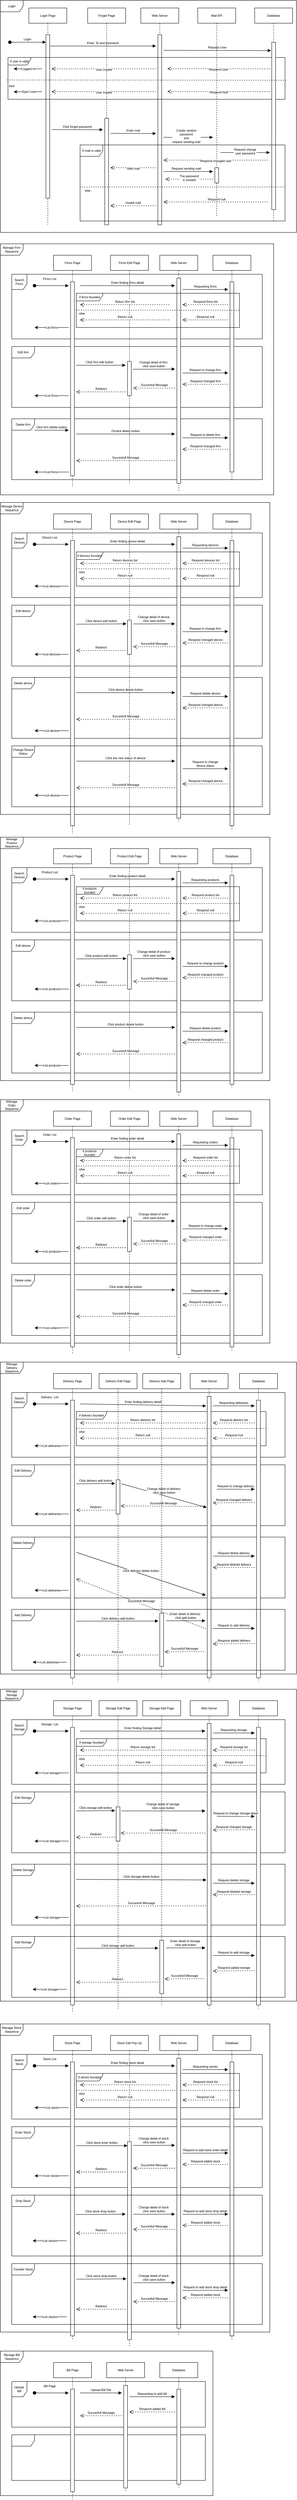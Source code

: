 <mxfile version="20.6.0" type="github">
  <diagram id="kgpKYQtTHZ0yAKxKKP6v" name="Page-1">
    <mxGraphModel dx="1188" dy="1811" grid="1" gridSize="10" guides="1" tooltips="1" connect="1" arrows="1" fold="1" page="1" pageScale="1" pageWidth="850" pageHeight="1100" math="0" shadow="0">
      <root>
        <mxCell id="0" />
        <mxCell id="1" parent="0" />
        <mxCell id="ruPOKvVA3qpuHL2He21k-299" value="Manage Bill Sequence" style="shape=umlFrame;whiteSpace=wrap;html=1;fontSize=8;" vertex="1" parent="1">
          <mxGeometry x="50" y="5110" width="560" height="380" as="geometry" />
        </mxCell>
        <mxCell id="ruPOKvVA3qpuHL2He21k-297" value="" style="shape=umlFrame;whiteSpace=wrap;html=1;fontSize=8;" vertex="1" parent="1">
          <mxGeometry x="80" y="5330" width="510" height="120" as="geometry" />
        </mxCell>
        <mxCell id="ruPOKvVA3qpuHL2He21k-240" value="Manage Stock Sequence" style="shape=umlFrame;whiteSpace=wrap;html=1;fontSize=8;" vertex="1" parent="1">
          <mxGeometry x="50" y="4250" width="710" height="810" as="geometry" />
        </mxCell>
        <mxCell id="ruPOKvVA3qpuHL2He21k-242" value="Enter Stock" style="shape=umlFrame;whiteSpace=wrap;html=1;fontSize=8;" vertex="1" parent="1">
          <mxGeometry x="80" y="4520" width="660" height="160" as="geometry" />
        </mxCell>
        <mxCell id="ruPOKvVA3qpuHL2He21k-243" value="Search Stock" style="shape=umlFrame;whiteSpace=wrap;html=1;fontSize=8;width=40;height=40;" vertex="1" parent="1">
          <mxGeometry x="80" y="4330" width="660" height="170" as="geometry" />
        </mxCell>
        <mxCell id="ruPOKvVA3qpuHL2He21k-139" value="Manage&lt;br&gt;Delivery Sequence" style="shape=umlFrame;whiteSpace=wrap;html=1;fontSize=8;" vertex="1" parent="1">
          <mxGeometry x="50" y="2510" width="780" height="820" as="geometry" />
        </mxCell>
        <mxCell id="ruPOKvVA3qpuHL2He21k-141" value="Search Delivery" style="shape=umlFrame;whiteSpace=wrap;html=1;fontSize=8;width=40;height=40;" vertex="1" parent="1">
          <mxGeometry x="80" y="2590" width="720" height="170" as="geometry" />
        </mxCell>
        <mxCell id="ruPOKvVA3qpuHL2He21k-159" value="if delivery founded" style="shape=umlFrame;whiteSpace=wrap;html=1;fontSize=8;width=80;height=20;" vertex="1" parent="1">
          <mxGeometry x="250" y="2640" width="500" height="90" as="geometry" />
        </mxCell>
        <mxCell id="ruPOKvVA3qpuHL2He21k-147" value="Edit Delivery" style="shape=umlFrame;whiteSpace=wrap;html=1;fontSize=8;" vertex="1" parent="1">
          <mxGeometry x="80" y="2780" width="720" height="160" as="geometry" />
        </mxCell>
        <mxCell id="ruPOKvVA3qpuHL2He21k-107" value="Manage&lt;br&gt;Order Sequence" style="shape=umlFrame;whiteSpace=wrap;html=1;fontSize=8;" vertex="1" parent="1">
          <mxGeometry x="50" y="1820" width="710" height="640" as="geometry" />
        </mxCell>
        <mxCell id="ruPOKvVA3qpuHL2He21k-108" value="Delete order" style="shape=umlFrame;whiteSpace=wrap;html=1;fontSize=8;" vertex="1" parent="1">
          <mxGeometry x="80" y="2280" width="660" height="160" as="geometry" />
        </mxCell>
        <mxCell id="ruPOKvVA3qpuHL2He21k-110" value="Search Order" style="shape=umlFrame;whiteSpace=wrap;html=1;fontSize=8;width=40;height=40;" vertex="1" parent="1">
          <mxGeometry x="80" y="1900" width="660" height="170" as="geometry" />
        </mxCell>
        <mxCell id="ruPOKvVA3qpuHL2He21k-94" value="Product Page" style="shape=umlLifeline;perimeter=lifelinePerimeter;container=1;collapsible=0;recursiveResize=0;rounded=0;shadow=0;strokeWidth=1;fontSize=8;" vertex="1" parent="1">
          <mxGeometry x="190" y="1160" width="100" height="640" as="geometry" />
        </mxCell>
        <mxCell id="ruPOKvVA3qpuHL2He21k-96" value="List products" style="endArrow=classic;html=1;rounded=0;fontSize=8;" edge="1" parent="ruPOKvVA3qpuHL2He21k-94">
          <mxGeometry width="50" height="50" relative="1" as="geometry">
            <mxPoint x="40" y="190" as="sourcePoint" />
            <mxPoint x="-50" y="190" as="targetPoint" />
          </mxGeometry>
        </mxCell>
        <mxCell id="ruPOKvVA3qpuHL2He21k-97" value="Redirect" style="html=1;verticalAlign=bottom;endArrow=open;dashed=1;endSize=8;rounded=0;fontSize=8;" edge="1" parent="ruPOKvVA3qpuHL2He21k-94">
          <mxGeometry relative="1" as="geometry">
            <mxPoint x="190" y="359.31" as="sourcePoint" />
            <mxPoint x="60" y="359.31" as="targetPoint" />
          </mxGeometry>
        </mxCell>
        <mxCell id="ruPOKvVA3qpuHL2He21k-98" value="List products" style="endArrow=classic;html=1;rounded=0;fontSize=8;" edge="1" parent="ruPOKvVA3qpuHL2He21k-94">
          <mxGeometry width="50" height="50" relative="1" as="geometry">
            <mxPoint x="40" y="369.31" as="sourcePoint" />
            <mxPoint x="-50" y="369.31" as="targetPoint" />
          </mxGeometry>
        </mxCell>
        <mxCell id="ruPOKvVA3qpuHL2He21k-99" value="List products" style="endArrow=classic;html=1;rounded=0;fontSize=8;" edge="1" parent="ruPOKvVA3qpuHL2He21k-94">
          <mxGeometry width="50" height="50" relative="1" as="geometry">
            <mxPoint x="40" y="570" as="sourcePoint" />
            <mxPoint x="-50" y="570" as="targetPoint" />
          </mxGeometry>
        </mxCell>
        <mxCell id="zucG0PeZeZCj6K6YwV2G-272" value="Manage Device Sequence" style="shape=umlFrame;whiteSpace=wrap;html=1;fontSize=8;" parent="1" vertex="1">
          <mxGeometry x="50" y="250" width="710" height="820" as="geometry" />
        </mxCell>
        <mxCell id="zucG0PeZeZCj6K6YwV2G-307" value="Delete device" style="shape=umlFrame;whiteSpace=wrap;html=1;fontSize=8;" parent="1" vertex="1">
          <mxGeometry x="80" y="710" width="660" height="160" as="geometry" />
        </mxCell>
        <mxCell id="zucG0PeZeZCj6K6YwV2G-134" value="Delete firm" style="shape=umlFrame;whiteSpace=wrap;html=1;fontSize=8;" parent="1" vertex="1">
          <mxGeometry x="80" y="30" width="660" height="160" as="geometry" />
        </mxCell>
        <mxCell id="zucG0PeZeZCj6K6YwV2G-133" value="Edit firm" style="shape=umlFrame;whiteSpace=wrap;html=1;fontSize=8;" parent="1" vertex="1">
          <mxGeometry x="80" y="-160" width="660" height="160" as="geometry" />
        </mxCell>
        <mxCell id="zucG0PeZeZCj6K6YwV2G-132" value="Search Firms" style="shape=umlFrame;whiteSpace=wrap;html=1;fontSize=8;width=40;height=40;" parent="1" vertex="1">
          <mxGeometry x="80" y="-350" width="660" height="170" as="geometry" />
        </mxCell>
        <mxCell id="zucG0PeZeZCj6K6YwV2G-135" value="Manage Firm Sequence" style="shape=umlFrame;whiteSpace=wrap;html=1;fontSize=8;" parent="1" vertex="1">
          <mxGeometry x="50" y="-430" width="720" height="660" as="geometry" />
        </mxCell>
        <mxCell id="zucG0PeZeZCj6K6YwV2G-189" value="Login" style="shape=umlFrame;whiteSpace=wrap;html=1;fontSize=8;" parent="1" vertex="1">
          <mxGeometry x="50" y="-1070" width="780" height="610" as="geometry" />
        </mxCell>
        <mxCell id="3nuBFxr9cyL0pnOWT2aG-1" value="Login Page" style="shape=umlLifeline;perimeter=lifelinePerimeter;container=1;collapsible=0;recursiveResize=0;rounded=0;shadow=0;strokeWidth=1;fontSize=8;" parent="1" vertex="1">
          <mxGeometry x="125" y="-1050" width="100" height="570" as="geometry" />
        </mxCell>
        <mxCell id="3nuBFxr9cyL0pnOWT2aG-2" value="" style="points=[];perimeter=orthogonalPerimeter;rounded=0;shadow=0;strokeWidth=1;fontSize=8;" parent="3nuBFxr9cyL0pnOWT2aG-1" vertex="1">
          <mxGeometry x="45" y="70" width="10" height="430" as="geometry" />
        </mxCell>
        <mxCell id="3nuBFxr9cyL0pnOWT2aG-8" value="Enter  ID and password" style="verticalAlign=bottom;endArrow=block;shadow=0;strokeWidth=1;fontSize=8;" parent="3nuBFxr9cyL0pnOWT2aG-1" edge="1">
          <mxGeometry relative="1" as="geometry">
            <mxPoint x="55" y="100" as="sourcePoint" />
            <mxPoint x="335" y="100" as="targetPoint" />
          </mxGeometry>
        </mxCell>
        <mxCell id="3nuBFxr9cyL0pnOWT2aG-5" value="Web Server" style="shape=umlLifeline;perimeter=lifelinePerimeter;container=1;collapsible=0;recursiveResize=0;rounded=0;shadow=0;strokeWidth=1;fontSize=8;" parent="1" vertex="1">
          <mxGeometry x="420" y="-1050" width="100" height="550" as="geometry" />
        </mxCell>
        <mxCell id="zucG0PeZeZCj6K6YwV2G-144" value="Request User" style="verticalAlign=bottom;endArrow=block;shadow=0;strokeWidth=1;entryX=-0.2;entryY=0.05;entryDx=0;entryDy=0;entryPerimeter=0;fontSize=8;" parent="3nuBFxr9cyL0pnOWT2aG-5" target="zucG0PeZeZCj6K6YwV2G-156" edge="1">
          <mxGeometry relative="1" as="geometry">
            <mxPoint x="60" y="111.3" as="sourcePoint" />
            <mxPoint x="280" y="111" as="targetPoint" />
          </mxGeometry>
        </mxCell>
        <mxCell id="zucG0PeZeZCj6K6YwV2G-154" value="Enter mail" style="verticalAlign=bottom;endArrow=block;shadow=0;strokeWidth=1;fontSize=8;" parent="3nuBFxr9cyL0pnOWT2aG-5" edge="1">
          <mxGeometry relative="1" as="geometry">
            <mxPoint x="-80" y="329.58" as="sourcePoint" />
            <mxPoint x="40" y="330" as="targetPoint" />
          </mxGeometry>
        </mxCell>
        <mxCell id="zucG0PeZeZCj6K6YwV2G-164" value="Create random &#xa;password&#xa;and &#xa;request sending mail" style="verticalAlign=bottom;endArrow=block;shadow=0;strokeWidth=1;fontSize=8;" parent="3nuBFxr9cyL0pnOWT2aG-5" edge="1">
          <mxGeometry x="-0.077" y="-20" relative="1" as="geometry">
            <mxPoint x="60" y="340" as="sourcePoint" />
            <mxPoint x="190" y="340" as="targetPoint" />
            <mxPoint as="offset" />
          </mxGeometry>
        </mxCell>
        <mxCell id="zucG0PeZeZCj6K6YwV2G-26" value="else" style="text;html=1;strokeColor=none;fillColor=none;align=center;verticalAlign=middle;whiteSpace=wrap;rounded=0;fontSize=8;" parent="1" vertex="1">
          <mxGeometry x="60" y="-850" width="40" height="10" as="geometry" />
        </mxCell>
        <mxCell id="zucG0PeZeZCj6K6YwV2G-74" value="Firms Page" style="shape=umlLifeline;perimeter=lifelinePerimeter;container=1;collapsible=0;recursiveResize=0;rounded=0;shadow=0;strokeWidth=1;fontSize=8;" parent="1" vertex="1">
          <mxGeometry x="190" y="-400" width="100" height="610" as="geometry" />
        </mxCell>
        <mxCell id="zucG0PeZeZCj6K6YwV2G-75" value="" style="points=[];perimeter=orthogonalPerimeter;rounded=0;shadow=0;strokeWidth=1;fontSize=8;" parent="zucG0PeZeZCj6K6YwV2G-74" vertex="1">
          <mxGeometry x="45" y="70" width="10" height="510" as="geometry" />
        </mxCell>
        <mxCell id="zucG0PeZeZCj6K6YwV2G-104" value="List firms" style="endArrow=classic;html=1;rounded=0;fontSize=8;" parent="zucG0PeZeZCj6K6YwV2G-74" edge="1">
          <mxGeometry width="50" height="50" relative="1" as="geometry">
            <mxPoint x="40" y="190" as="sourcePoint" />
            <mxPoint x="-50" y="190" as="targetPoint" />
          </mxGeometry>
        </mxCell>
        <mxCell id="zucG0PeZeZCj6K6YwV2G-120" value="Redirect" style="html=1;verticalAlign=bottom;endArrow=open;dashed=1;endSize=8;rounded=0;fontSize=8;" parent="zucG0PeZeZCj6K6YwV2G-74" edge="1">
          <mxGeometry relative="1" as="geometry">
            <mxPoint x="190" y="359.31" as="sourcePoint" />
            <mxPoint x="60" y="359.31" as="targetPoint" />
          </mxGeometry>
        </mxCell>
        <mxCell id="zucG0PeZeZCj6K6YwV2G-121" value="Click firm delete button" style="verticalAlign=bottom;endArrow=block;shadow=0;strokeWidth=1;fontSize=8;" parent="zucG0PeZeZCj6K6YwV2G-74" edge="1">
          <mxGeometry relative="1" as="geometry">
            <mxPoint x="-50" y="460" as="sourcePoint" />
            <mxPoint x="40" y="460" as="targetPoint" />
          </mxGeometry>
        </mxCell>
        <mxCell id="zucG0PeZeZCj6K6YwV2G-124" value="List firms" style="endArrow=classic;html=1;rounded=0;fontSize=8;" parent="zucG0PeZeZCj6K6YwV2G-74" edge="1">
          <mxGeometry width="50" height="50" relative="1" as="geometry">
            <mxPoint x="40" y="369.31" as="sourcePoint" />
            <mxPoint x="-50" y="369.31" as="targetPoint" />
          </mxGeometry>
        </mxCell>
        <mxCell id="zucG0PeZeZCj6K6YwV2G-130" value="List firms" style="endArrow=classic;html=1;rounded=0;fontSize=8;" parent="zucG0PeZeZCj6K6YwV2G-74" edge="1">
          <mxGeometry width="50" height="50" relative="1" as="geometry">
            <mxPoint x="40" y="570" as="sourcePoint" />
            <mxPoint x="-50" y="570" as="targetPoint" />
          </mxGeometry>
        </mxCell>
        <mxCell id="zucG0PeZeZCj6K6YwV2G-80" value="Web Server" style="shape=umlLifeline;perimeter=lifelinePerimeter;container=1;collapsible=0;recursiveResize=0;rounded=0;shadow=0;strokeWidth=1;fontSize=8;" parent="1" vertex="1">
          <mxGeometry x="470" y="-400" width="100" height="620" as="geometry" />
        </mxCell>
        <mxCell id="zucG0PeZeZCj6K6YwV2G-81" value="" style="points=[];perimeter=orthogonalPerimeter;rounded=0;shadow=0;strokeWidth=1;fontSize=8;" parent="zucG0PeZeZCj6K6YwV2G-80" vertex="1">
          <mxGeometry x="45" y="60" width="10" height="540" as="geometry" />
        </mxCell>
        <mxCell id="zucG0PeZeZCj6K6YwV2G-113" value="Change detail of firm &#xa;click save button" style="verticalAlign=bottom;endArrow=block;shadow=0;strokeWidth=1;fontSize=8;" parent="zucG0PeZeZCj6K6YwV2G-80" edge="1">
          <mxGeometry relative="1" as="geometry">
            <mxPoint x="-70.93" y="299.79" as="sourcePoint" />
            <mxPoint x="40" y="299.31" as="targetPoint" />
          </mxGeometry>
        </mxCell>
        <mxCell id="zucG0PeZeZCj6K6YwV2G-119" value="Succesfull Message" style="html=1;verticalAlign=bottom;endArrow=open;dashed=1;endSize=8;rounded=0;fontSize=8;" parent="zucG0PeZeZCj6K6YwV2G-80" edge="1">
          <mxGeometry relative="1" as="geometry">
            <mxPoint x="40" y="349.31" as="sourcePoint" />
            <mxPoint x="-70" y="349.31" as="targetPoint" />
          </mxGeometry>
        </mxCell>
        <mxCell id="zucG0PeZeZCj6K6YwV2G-126" value="Respond changed firm" style="html=1;verticalAlign=bottom;endArrow=open;dashed=1;endSize=8;rounded=0;fontSize=8;" parent="zucG0PeZeZCj6K6YwV2G-80" edge="1">
          <mxGeometry relative="1" as="geometry">
            <mxPoint x="180" y="510" as="sourcePoint" />
            <mxPoint x="60" y="510" as="targetPoint" />
          </mxGeometry>
        </mxCell>
        <mxCell id="zucG0PeZeZCj6K6YwV2G-82" value="Enter finding firms detail" style="verticalAlign=bottom;endArrow=block;shadow=0;strokeWidth=1;fontSize=8;" parent="1" edge="1">
          <mxGeometry relative="1" as="geometry">
            <mxPoint x="260" y="-320" as="sourcePoint" />
            <mxPoint x="510" y="-320" as="targetPoint" />
          </mxGeometry>
        </mxCell>
        <mxCell id="zucG0PeZeZCj6K6YwV2G-76" value="Firms List" style="verticalAlign=bottom;startArrow=oval;endArrow=block;startSize=8;shadow=0;strokeWidth=1;fontSize=8;" parent="1" edge="1">
          <mxGeometry x="-0.111" y="10" relative="1" as="geometry">
            <mxPoint x="140" y="-320" as="sourcePoint" />
            <mxPoint x="230" y="-320" as="targetPoint" />
            <mxPoint as="offset" />
          </mxGeometry>
        </mxCell>
        <mxCell id="zucG0PeZeZCj6K6YwV2G-87" value="Database" style="shape=umlLifeline;perimeter=lifelinePerimeter;container=1;collapsible=0;recursiveResize=0;rounded=0;shadow=0;strokeWidth=1;fontSize=8;" parent="1" vertex="1">
          <mxGeometry x="610" y="-400" width="100" height="590" as="geometry" />
        </mxCell>
        <mxCell id="zucG0PeZeZCj6K6YwV2G-88" value="" style="points=[];perimeter=orthogonalPerimeter;rounded=0;shadow=0;strokeWidth=1;fontSize=8;" parent="zucG0PeZeZCj6K6YwV2G-87" vertex="1">
          <mxGeometry x="45" y="70" width="10" height="500" as="geometry" />
        </mxCell>
        <mxCell id="zucG0PeZeZCj6K6YwV2G-95" value="Respond null" style="html=1;verticalAlign=bottom;endArrow=open;dashed=1;endSize=8;rounded=0;fontSize=8;" parent="zucG0PeZeZCj6K6YwV2G-87" edge="1">
          <mxGeometry relative="1" as="geometry">
            <mxPoint x="40" y="170" as="sourcePoint" />
            <mxPoint x="-80" y="170" as="targetPoint" />
          </mxGeometry>
        </mxCell>
        <mxCell id="zucG0PeZeZCj6K6YwV2G-89" value="Requesting firms" style="verticalAlign=bottom;endArrow=block;shadow=0;strokeWidth=1;fontSize=8;" parent="1" edge="1">
          <mxGeometry relative="1" as="geometry">
            <mxPoint x="530" y="-310.0" as="sourcePoint" />
            <mxPoint x="650" y="-310" as="targetPoint" />
          </mxGeometry>
        </mxCell>
        <mxCell id="zucG0PeZeZCj6K6YwV2G-94" value="Respond firms list" style="html=1;verticalAlign=bottom;endArrow=open;dashed=1;endSize=8;rounded=0;fontSize=8;" parent="1" edge="1">
          <mxGeometry relative="1" as="geometry">
            <mxPoint x="650" y="-270" as="sourcePoint" />
            <mxPoint x="530" y="-270" as="targetPoint" />
          </mxGeometry>
        </mxCell>
        <mxCell id="zucG0PeZeZCj6K6YwV2G-98" value="Firms Edit Page" style="shape=umlLifeline;perimeter=lifelinePerimeter;container=1;collapsible=0;recursiveResize=0;rounded=0;shadow=0;strokeWidth=1;fontSize=8;" parent="1" vertex="1">
          <mxGeometry x="340" y="-400" width="100" height="600" as="geometry" />
        </mxCell>
        <mxCell id="zucG0PeZeZCj6K6YwV2G-100" value="Return firm list" style="html=1;verticalAlign=bottom;endArrow=open;dashed=1;endSize=8;rounded=0;fontSize=8;" parent="zucG0PeZeZCj6K6YwV2G-98" edge="1">
          <mxGeometry relative="1" as="geometry">
            <mxPoint x="155" y="130" as="sourcePoint" />
            <mxPoint x="-80" y="130" as="targetPoint" />
          </mxGeometry>
        </mxCell>
        <mxCell id="zucG0PeZeZCj6K6YwV2G-111" value="" style="points=[];perimeter=orthogonalPerimeter;rounded=0;shadow=0;strokeWidth=1;fontSize=8;" parent="zucG0PeZeZCj6K6YwV2G-98" vertex="1">
          <mxGeometry x="45" y="279.31" width="10" height="90" as="geometry" />
        </mxCell>
        <mxCell id="zucG0PeZeZCj6K6YwV2G-102" value="Return null" style="html=1;verticalAlign=bottom;endArrow=open;dashed=1;endSize=8;rounded=0;fontSize=8;" parent="1" edge="1">
          <mxGeometry relative="1" as="geometry">
            <mxPoint x="495" y="-230" as="sourcePoint" />
            <mxPoint x="260" y="-230" as="targetPoint" />
          </mxGeometry>
        </mxCell>
        <mxCell id="zucG0PeZeZCj6K6YwV2G-105" value="if firms founded" style="shape=umlFrame;whiteSpace=wrap;html=1;fontSize=8;width=70;height=20;" parent="1" vertex="1">
          <mxGeometry x="250" y="-300" width="430" height="90" as="geometry" />
        </mxCell>
        <mxCell id="zucG0PeZeZCj6K6YwV2G-107" value="" style="endArrow=none;dashed=1;html=1;rounded=0;fontSize=8;" parent="1" target="zucG0PeZeZCj6K6YwV2G-105" edge="1">
          <mxGeometry width="50" height="50" relative="1" as="geometry">
            <mxPoint x="250" y="-255" as="sourcePoint" />
            <mxPoint x="670" y="-255" as="targetPoint" />
          </mxGeometry>
        </mxCell>
        <mxCell id="zucG0PeZeZCj6K6YwV2G-108" value="else" style="text;html=1;strokeColor=none;fillColor=none;align=center;verticalAlign=middle;whiteSpace=wrap;rounded=0;fontSize=8;" parent="1" vertex="1">
          <mxGeometry x="250" y="-255" width="30" height="15" as="geometry" />
        </mxCell>
        <mxCell id="zucG0PeZeZCj6K6YwV2G-109" value="" style="endArrow=none;dashed=1;html=1;rounded=0;fontSize=8;entryX=1;entryY=0.494;entryDx=0;entryDy=0;entryPerimeter=0;" parent="1" target="zucG0PeZeZCj6K6YwV2G-105" edge="1">
          <mxGeometry width="50" height="50" relative="1" as="geometry">
            <mxPoint x="250" y="-255.57" as="sourcePoint" />
            <mxPoint x="320" y="-255.57" as="targetPoint" />
          </mxGeometry>
        </mxCell>
        <mxCell id="zucG0PeZeZCj6K6YwV2G-112" value="" style="verticalAlign=bottom;endArrow=block;shadow=0;strokeWidth=1;fontSize=8;" parent="1" edge="1">
          <mxGeometry relative="1" as="geometry">
            <mxPoint x="250" y="-110.69" as="sourcePoint" />
            <mxPoint x="380" y="-110.69" as="targetPoint" />
          </mxGeometry>
        </mxCell>
        <mxCell id="zucG0PeZeZCj6K6YwV2G-309" value="Click firm edit button" style="edgeLabel;html=1;align=center;verticalAlign=middle;resizable=0;points=[];fontSize=8;" parent="zucG0PeZeZCj6K6YwV2G-112" vertex="1" connectable="0">
          <mxGeometry x="-0.162" y="-1" relative="1" as="geometry">
            <mxPoint x="6" y="-10" as="offset" />
          </mxGeometry>
        </mxCell>
        <mxCell id="zucG0PeZeZCj6K6YwV2G-114" value="Request to change firm" style="verticalAlign=bottom;endArrow=block;shadow=0;strokeWidth=1;fontSize=8;" parent="1" edge="1">
          <mxGeometry relative="1" as="geometry">
            <mxPoint x="530" y="-90.21" as="sourcePoint" />
            <mxPoint x="650" y="-90.69" as="targetPoint" />
          </mxGeometry>
        </mxCell>
        <mxCell id="zucG0PeZeZCj6K6YwV2G-117" value="Respond changed firm" style="html=1;verticalAlign=bottom;endArrow=open;dashed=1;endSize=8;rounded=0;fontSize=8;" parent="1" edge="1">
          <mxGeometry relative="1" as="geometry">
            <mxPoint x="650" y="-60.69" as="sourcePoint" />
            <mxPoint x="530" y="-60.69" as="targetPoint" />
          </mxGeometry>
        </mxCell>
        <mxCell id="zucG0PeZeZCj6K6YwV2G-122" value="Onclick delete button" style="verticalAlign=bottom;endArrow=block;shadow=0;strokeWidth=1;fontSize=8;" parent="1" edge="1">
          <mxGeometry relative="1" as="geometry">
            <mxPoint x="250" y="70" as="sourcePoint" />
            <mxPoint x="510" y="70" as="targetPoint" />
          </mxGeometry>
        </mxCell>
        <mxCell id="zucG0PeZeZCj6K6YwV2G-123" value="Request to delete firm" style="verticalAlign=bottom;endArrow=block;shadow=0;strokeWidth=1;fontSize=8;" parent="1" edge="1">
          <mxGeometry relative="1" as="geometry">
            <mxPoint x="530" y="80" as="sourcePoint" />
            <mxPoint x="650" y="80" as="targetPoint" />
          </mxGeometry>
        </mxCell>
        <mxCell id="zucG0PeZeZCj6K6YwV2G-129" value="Succesfull Message" style="html=1;verticalAlign=bottom;endArrow=open;dashed=1;endSize=8;rounded=0;fontSize=8;" parent="1" edge="1">
          <mxGeometry relative="1" as="geometry">
            <mxPoint x="510" y="140" as="sourcePoint" />
            <mxPoint x="250" y="140" as="targetPoint" />
          </mxGeometry>
        </mxCell>
        <mxCell id="zucG0PeZeZCj6K6YwV2G-28" value="Logged In" style="endArrow=classic;html=1;rounded=0;fontSize=8;" parent="1" edge="1">
          <mxGeometry width="50" height="50" relative="1" as="geometry">
            <mxPoint x="160" y="-890" as="sourcePoint" />
            <mxPoint x="85" y="-890" as="targetPoint" />
          </mxGeometry>
        </mxCell>
        <mxCell id="zucG0PeZeZCj6K6YwV2G-3" value="User Invalid" style="verticalAlign=bottom;endArrow=open;dashed=1;endSize=8;shadow=0;strokeWidth=1;fontSize=8;" parent="1" edge="1">
          <mxGeometry y="10" relative="1" as="geometry">
            <mxPoint x="185" y="-830" as="targetPoint" />
            <mxPoint x="460" y="-830" as="sourcePoint" />
            <Array as="points">
              <mxPoint x="265" y="-830" />
            </Array>
            <mxPoint as="offset" />
          </mxGeometry>
        </mxCell>
        <mxCell id="zucG0PeZeZCj6K6YwV2G-23" value="User Invalid" style="verticalAlign=bottom;endArrow=open;dashed=1;endSize=8;shadow=0;strokeWidth=1;fontSize=8;" parent="1" edge="1">
          <mxGeometry y="10" relative="1" as="geometry">
            <mxPoint x="185" y="-890" as="targetPoint" />
            <mxPoint x="460" y="-890" as="sourcePoint" />
            <Array as="points">
              <mxPoint x="265" y="-890" />
            </Array>
            <mxPoint as="offset" />
          </mxGeometry>
        </mxCell>
        <mxCell id="3nuBFxr9cyL0pnOWT2aG-6" value="" style="points=[];perimeter=orthogonalPerimeter;rounded=0;shadow=0;strokeWidth=1;fontSize=8;" parent="1" vertex="1">
          <mxGeometry x="465" y="-980" width="10" height="500" as="geometry" />
        </mxCell>
        <mxCell id="zucG0PeZeZCj6K6YwV2G-29" value="Eject User" style="endArrow=classic;html=1;rounded=0;fontSize=8;" parent="1" edge="1">
          <mxGeometry x="-0.091" width="50" height="50" relative="1" as="geometry">
            <mxPoint x="160" y="-830" as="sourcePoint" />
            <mxPoint x="85" y="-829.57" as="targetPoint" />
            <mxPoint as="offset" />
          </mxGeometry>
        </mxCell>
        <mxCell id="zucG0PeZeZCj6K6YwV2G-141" value="Forget Page" style="shape=umlLifeline;perimeter=lifelinePerimeter;container=1;collapsible=0;recursiveResize=0;rounded=0;shadow=0;strokeWidth=1;fontSize=8;" parent="1" vertex="1">
          <mxGeometry x="280" y="-1050" width="100" height="570" as="geometry" />
        </mxCell>
        <mxCell id="zucG0PeZeZCj6K6YwV2G-151" value="" style="points=[];perimeter=orthogonalPerimeter;rounded=0;shadow=0;strokeWidth=1;fontSize=8;" parent="zucG0PeZeZCj6K6YwV2G-141" vertex="1">
          <mxGeometry x="45" y="290" width="10" height="280" as="geometry" />
        </mxCell>
        <mxCell id="zucG0PeZeZCj6K6YwV2G-143" value="Database" style="shape=umlLifeline;perimeter=lifelinePerimeter;container=1;collapsible=0;recursiveResize=0;rounded=0;shadow=0;strokeWidth=1;fontSize=8;" parent="1" vertex="1">
          <mxGeometry x="720" y="-1050" width="100" height="560" as="geometry" />
        </mxCell>
        <mxCell id="zucG0PeZeZCj6K6YwV2G-22" value="if user is valid" style="shape=umlFrame;whiteSpace=wrap;html=1;fontSize=8;width=60;height=20;" parent="zucG0PeZeZCj6K6YwV2G-143" vertex="1">
          <mxGeometry x="-650" y="130" width="730" height="110" as="geometry" />
        </mxCell>
        <mxCell id="zucG0PeZeZCj6K6YwV2G-156" value="" style="points=[];perimeter=orthogonalPerimeter;rounded=0;shadow=0;strokeWidth=1;fontSize=8;" parent="zucG0PeZeZCj6K6YwV2G-143" vertex="1">
          <mxGeometry x="45" y="90" width="10" height="440" as="geometry" />
        </mxCell>
        <mxCell id="zucG0PeZeZCj6K6YwV2G-25" value="" style="endArrow=none;dashed=1;html=1;rounded=0;fontSize=8;entryX=1.005;entryY=0.545;entryDx=0;entryDy=0;entryPerimeter=0;exitX=-0.003;exitY=0.539;exitDx=0;exitDy=0;exitPerimeter=0;" parent="zucG0PeZeZCj6K6YwV2G-143" source="zucG0PeZeZCj6K6YwV2G-22" target="zucG0PeZeZCj6K6YwV2G-22" edge="1">
          <mxGeometry width="50" height="50" relative="1" as="geometry">
            <mxPoint x="-623.71" y="150" as="sourcePoint" />
            <mxPoint x="-453.71" y="150" as="targetPoint" />
          </mxGeometry>
        </mxCell>
        <mxCell id="zucG0PeZeZCj6K6YwV2G-168" value="If mail is valid" style="shape=umlFrame;whiteSpace=wrap;html=1;fontSize=8;" parent="zucG0PeZeZCj6K6YwV2G-143" vertex="1">
          <mxGeometry x="-460" y="360" width="540" height="200" as="geometry" />
        </mxCell>
        <mxCell id="zucG0PeZeZCj6K6YwV2G-177" value="Request change&#xa;user password" style="verticalAlign=bottom;endArrow=block;shadow=0;strokeWidth=1;fontSize=8;" parent="zucG0PeZeZCj6K6YwV2G-143" edge="1">
          <mxGeometry y="-10" relative="1" as="geometry">
            <mxPoint x="-90" y="380" as="sourcePoint" />
            <mxPoint x="40" y="380" as="targetPoint" />
            <mxPoint as="offset" />
          </mxGeometry>
        </mxCell>
        <mxCell id="zucG0PeZeZCj6K6YwV2G-171" value="Valid mail" style="verticalAlign=bottom;endArrow=open;dashed=1;endSize=8;shadow=0;strokeWidth=1;fontSize=8;" parent="zucG0PeZeZCj6K6YwV2G-143" edge="1">
          <mxGeometry y="10" relative="1" as="geometry">
            <mxPoint x="-380" y="420" as="targetPoint" />
            <mxPoint x="-260" y="420" as="sourcePoint" />
            <Array as="points" />
            <mxPoint as="offset" />
          </mxGeometry>
        </mxCell>
        <mxCell id="zucG0PeZeZCj6K6YwV2G-169" value="The password &#xa;is sended" style="verticalAlign=bottom;endArrow=open;dashed=1;endSize=8;shadow=0;strokeWidth=1;fontSize=8;" parent="zucG0PeZeZCj6K6YwV2G-143" edge="1">
          <mxGeometry y="10" relative="1" as="geometry">
            <mxPoint x="-235" y="450" as="targetPoint" />
            <mxPoint x="-110" y="450" as="sourcePoint" />
            <Array as="points" />
            <mxPoint as="offset" />
          </mxGeometry>
        </mxCell>
        <mxCell id="zucG0PeZeZCj6K6YwV2G-180" value="Request sending mail" style="verticalAlign=bottom;endArrow=block;shadow=0;strokeWidth=1;fontSize=8;" parent="zucG0PeZeZCj6K6YwV2G-143" edge="1">
          <mxGeometry x="-0.077" relative="1" as="geometry">
            <mxPoint x="-240" y="430" as="sourcePoint" />
            <mxPoint x="-110" y="430" as="targetPoint" />
            <mxPoint as="offset" />
          </mxGeometry>
        </mxCell>
        <mxCell id="zucG0PeZeZCj6K6YwV2G-183" value="" style="endArrow=none;dashed=1;html=1;rounded=0;fontSize=8;entryX=1;entryY=0.553;entryDx=0;entryDy=0;entryPerimeter=0;exitX=-0.002;exitY=0.553;exitDx=0;exitDy=0;exitPerimeter=0;" parent="zucG0PeZeZCj6K6YwV2G-143" source="zucG0PeZeZCj6K6YwV2G-168" target="zucG0PeZeZCj6K6YwV2G-168" edge="1">
          <mxGeometry width="50" height="50" relative="1" as="geometry">
            <mxPoint x="-660" y="470" as="sourcePoint" />
            <mxPoint x="75.84" y="470.66" as="targetPoint" />
          </mxGeometry>
        </mxCell>
        <mxCell id="zucG0PeZeZCj6K6YwV2G-188" value="else" style="text;html=1;strokeColor=none;fillColor=none;align=center;verticalAlign=middle;whiteSpace=wrap;rounded=0;fontSize=8;" parent="zucG0PeZeZCj6K6YwV2G-143" vertex="1">
          <mxGeometry x="-460" y="470" width="40" height="20" as="geometry" />
        </mxCell>
        <mxCell id="zucG0PeZeZCj6K6YwV2G-172" value="Invalid mail" style="verticalAlign=bottom;endArrow=open;dashed=1;endSize=8;shadow=0;strokeWidth=1;fontSize=8;" parent="zucG0PeZeZCj6K6YwV2G-143" edge="1">
          <mxGeometry relative="1" as="geometry">
            <mxPoint x="-380" y="520" as="targetPoint" />
            <mxPoint x="-260" y="520" as="sourcePoint" />
            <Array as="points" />
            <mxPoint as="offset" />
          </mxGeometry>
        </mxCell>
        <mxCell id="zucG0PeZeZCj6K6YwV2G-147" value="Respond User" style="verticalAlign=bottom;endArrow=open;dashed=1;endSize=8;shadow=0;strokeWidth=1;fontSize=8;" parent="1" edge="1">
          <mxGeometry y="10" relative="1" as="geometry">
            <mxPoint x="490" y="-890.42" as="targetPoint" />
            <mxPoint x="760" y="-890" as="sourcePoint" />
            <Array as="points">
              <mxPoint x="570" y="-890.42" />
            </Array>
            <mxPoint as="offset" />
          </mxGeometry>
        </mxCell>
        <mxCell id="zucG0PeZeZCj6K6YwV2G-149" value="Respond Null" style="verticalAlign=bottom;endArrow=open;dashed=1;endSize=8;shadow=0;strokeWidth=1;fontSize=8;" parent="1" edge="1">
          <mxGeometry y="10" relative="1" as="geometry">
            <mxPoint x="490" y="-830.42" as="targetPoint" />
            <mxPoint x="760" y="-830" as="sourcePoint" />
            <Array as="points">
              <mxPoint x="570" y="-830.42" />
            </Array>
            <mxPoint as="offset" />
          </mxGeometry>
        </mxCell>
        <mxCell id="3nuBFxr9cyL0pnOWT2aG-3" value="Login " style="verticalAlign=bottom;startArrow=oval;endArrow=block;startSize=8;shadow=0;strokeWidth=1;fontSize=8;" parent="1" edge="1">
          <mxGeometry relative="1" as="geometry">
            <mxPoint x="75" y="-960" as="sourcePoint" />
            <mxPoint x="170" y="-960" as="targetPoint" />
            <Array as="points">
              <mxPoint x="110" y="-960" />
            </Array>
          </mxGeometry>
        </mxCell>
        <mxCell id="zucG0PeZeZCj6K6YwV2G-153" value="Click forget password" style="verticalAlign=bottom;endArrow=block;shadow=0;strokeWidth=1;fontSize=8;" parent="1" edge="1">
          <mxGeometry relative="1" as="geometry">
            <mxPoint x="185" y="-730.42" as="sourcePoint" />
            <mxPoint x="320" y="-730" as="targetPoint" />
          </mxGeometry>
        </mxCell>
        <mxCell id="zucG0PeZeZCj6K6YwV2G-163" value="Mail API" style="shape=umlLifeline;perimeter=lifelinePerimeter;container=1;collapsible=0;recursiveResize=0;rounded=0;shadow=0;strokeWidth=1;fontSize=8;" parent="1" vertex="1">
          <mxGeometry x="570" y="-1050" width="100" height="550" as="geometry" />
        </mxCell>
        <mxCell id="zucG0PeZeZCj6K6YwV2G-165" value="" style="points=[];perimeter=orthogonalPerimeter;rounded=0;shadow=0;strokeWidth=1;fontSize=8;" parent="zucG0PeZeZCj6K6YwV2G-163" vertex="1">
          <mxGeometry x="45" y="420" width="10" height="40" as="geometry" />
        </mxCell>
        <mxCell id="zucG0PeZeZCj6K6YwV2G-178" value="Respond changed user" style="verticalAlign=bottom;endArrow=open;dashed=1;endSize=8;shadow=0;strokeWidth=1;fontSize=8;" parent="1" edge="1">
          <mxGeometry y="10" relative="1" as="geometry">
            <mxPoint x="480" y="-650" as="targetPoint" />
            <mxPoint x="755" y="-650" as="sourcePoint" />
            <Array as="points" />
            <mxPoint as="offset" />
          </mxGeometry>
        </mxCell>
        <mxCell id="zucG0PeZeZCj6K6YwV2G-182" value="Respond null" style="verticalAlign=bottom;endArrow=open;dashed=1;endSize=8;shadow=0;strokeWidth=1;fontSize=8;" parent="1" edge="1">
          <mxGeometry x="-0.018" y="1" relative="1" as="geometry">
            <mxPoint x="480" y="-540" as="targetPoint" />
            <mxPoint x="755" y="-540" as="sourcePoint" />
            <Array as="points" />
            <mxPoint as="offset" />
          </mxGeometry>
        </mxCell>
        <mxCell id="zucG0PeZeZCj6K6YwV2G-270" value="Edit device" style="shape=umlFrame;whiteSpace=wrap;html=1;fontSize=8;" parent="1" vertex="1">
          <mxGeometry x="80" y="520" width="660" height="160" as="geometry" />
        </mxCell>
        <mxCell id="zucG0PeZeZCj6K6YwV2G-271" value="Search Devices" style="shape=umlFrame;whiteSpace=wrap;html=1;fontSize=8;width=40;height=40;" parent="1" vertex="1">
          <mxGeometry x="80" y="330" width="660" height="170" as="geometry" />
        </mxCell>
        <mxCell id="zucG0PeZeZCj6K6YwV2G-273" value="Device Page" style="shape=umlLifeline;perimeter=lifelinePerimeter;container=1;collapsible=0;recursiveResize=0;rounded=0;shadow=0;strokeWidth=1;fontSize=8;" parent="1" vertex="1">
          <mxGeometry x="190" y="280" width="100" height="840" as="geometry" />
        </mxCell>
        <mxCell id="zucG0PeZeZCj6K6YwV2G-274" value="" style="points=[];perimeter=orthogonalPerimeter;rounded=0;shadow=0;strokeWidth=1;fontSize=8;" parent="zucG0PeZeZCj6K6YwV2G-273" vertex="1">
          <mxGeometry x="45" y="70" width="10" height="750" as="geometry" />
        </mxCell>
        <mxCell id="zucG0PeZeZCj6K6YwV2G-275" value="List devices" style="endArrow=classic;html=1;rounded=0;fontSize=8;" parent="zucG0PeZeZCj6K6YwV2G-273" edge="1">
          <mxGeometry width="50" height="50" relative="1" as="geometry">
            <mxPoint x="40" y="190" as="sourcePoint" />
            <mxPoint x="-50" y="190" as="targetPoint" />
          </mxGeometry>
        </mxCell>
        <mxCell id="zucG0PeZeZCj6K6YwV2G-277" value="Redirect" style="html=1;verticalAlign=bottom;endArrow=open;dashed=1;endSize=8;rounded=0;fontSize=8;" parent="zucG0PeZeZCj6K6YwV2G-273" edge="1">
          <mxGeometry relative="1" as="geometry">
            <mxPoint x="190" y="359.31" as="sourcePoint" />
            <mxPoint x="60" y="359.31" as="targetPoint" />
          </mxGeometry>
        </mxCell>
        <mxCell id="zucG0PeZeZCj6K6YwV2G-279" value="List devices" style="endArrow=classic;html=1;rounded=0;fontSize=8;" parent="zucG0PeZeZCj6K6YwV2G-273" edge="1">
          <mxGeometry width="50" height="50" relative="1" as="geometry">
            <mxPoint x="40" y="369.31" as="sourcePoint" />
            <mxPoint x="-50" y="369.31" as="targetPoint" />
          </mxGeometry>
        </mxCell>
        <mxCell id="zucG0PeZeZCj6K6YwV2G-280" value="List device" style="endArrow=classic;html=1;rounded=0;fontSize=8;" parent="zucG0PeZeZCj6K6YwV2G-273" edge="1">
          <mxGeometry width="50" height="50" relative="1" as="geometry">
            <mxPoint x="40" y="570" as="sourcePoint" />
            <mxPoint x="-50" y="570" as="targetPoint" />
          </mxGeometry>
        </mxCell>
        <mxCell id="zucG0PeZeZCj6K6YwV2G-281" value="Web Server" style="shape=umlLifeline;perimeter=lifelinePerimeter;container=1;collapsible=0;recursiveResize=0;rounded=0;shadow=0;strokeWidth=1;fontSize=8;" parent="1" vertex="1">
          <mxGeometry x="470" y="280" width="100" height="810" as="geometry" />
        </mxCell>
        <mxCell id="zucG0PeZeZCj6K6YwV2G-282" value="" style="points=[];perimeter=orthogonalPerimeter;rounded=0;shadow=0;strokeWidth=1;fontSize=8;" parent="zucG0PeZeZCj6K6YwV2G-281" vertex="1">
          <mxGeometry x="45" y="60" width="10" height="740" as="geometry" />
        </mxCell>
        <mxCell id="zucG0PeZeZCj6K6YwV2G-284" value="Succesfull Message" style="html=1;verticalAlign=bottom;endArrow=open;dashed=1;endSize=8;rounded=0;fontSize=8;" parent="zucG0PeZeZCj6K6YwV2G-281" edge="1">
          <mxGeometry relative="1" as="geometry">
            <mxPoint x="40" y="349.31" as="sourcePoint" />
            <mxPoint x="-70" y="349.31" as="targetPoint" />
          </mxGeometry>
        </mxCell>
        <mxCell id="zucG0PeZeZCj6K6YwV2G-285" value="Respond changed device" style="html=1;verticalAlign=bottom;endArrow=open;dashed=1;endSize=8;rounded=0;fontSize=8;" parent="zucG0PeZeZCj6K6YwV2G-281" edge="1">
          <mxGeometry relative="1" as="geometry">
            <mxPoint x="180" y="510" as="sourcePoint" />
            <mxPoint x="60" y="510" as="targetPoint" />
          </mxGeometry>
        </mxCell>
        <mxCell id="zucG0PeZeZCj6K6YwV2G-286" value="Enter finding device detail" style="verticalAlign=bottom;endArrow=block;shadow=0;strokeWidth=1;fontSize=8;" parent="1" edge="1">
          <mxGeometry relative="1" as="geometry">
            <mxPoint x="260" y="360" as="sourcePoint" />
            <mxPoint x="510" y="360" as="targetPoint" />
          </mxGeometry>
        </mxCell>
        <mxCell id="zucG0PeZeZCj6K6YwV2G-287" value="Device List" style="verticalAlign=bottom;startArrow=oval;endArrow=block;startSize=8;shadow=0;strokeWidth=1;fontSize=8;" parent="1" edge="1">
          <mxGeometry x="-0.111" y="10" relative="1" as="geometry">
            <mxPoint x="140" y="360" as="sourcePoint" />
            <mxPoint x="230" y="360" as="targetPoint" />
            <mxPoint as="offset" />
          </mxGeometry>
        </mxCell>
        <mxCell id="zucG0PeZeZCj6K6YwV2G-288" value="Database" style="shape=umlLifeline;perimeter=lifelinePerimeter;container=1;collapsible=0;recursiveResize=0;rounded=0;shadow=0;strokeWidth=1;fontSize=8;" parent="1" vertex="1">
          <mxGeometry x="610" y="280" width="100" height="830" as="geometry" />
        </mxCell>
        <mxCell id="zucG0PeZeZCj6K6YwV2G-289" value="" style="points=[];perimeter=orthogonalPerimeter;rounded=0;shadow=0;strokeWidth=1;fontSize=8;" parent="zucG0PeZeZCj6K6YwV2G-288" vertex="1">
          <mxGeometry x="45" y="70" width="10" height="750" as="geometry" />
        </mxCell>
        <mxCell id="zucG0PeZeZCj6K6YwV2G-290" value="Respond null" style="html=1;verticalAlign=bottom;endArrow=open;dashed=1;endSize=8;rounded=0;fontSize=8;" parent="zucG0PeZeZCj6K6YwV2G-288" edge="1">
          <mxGeometry relative="1" as="geometry">
            <mxPoint x="40" y="170" as="sourcePoint" />
            <mxPoint x="-80" y="170" as="targetPoint" />
          </mxGeometry>
        </mxCell>
        <mxCell id="zucG0PeZeZCj6K6YwV2G-297" value="if devices founded" style="shape=umlFrame;whiteSpace=wrap;html=1;fontSize=8;width=70;height=20;" parent="1" vertex="1">
          <mxGeometry x="250" y="380" width="430" height="90" as="geometry" />
        </mxCell>
        <mxCell id="zucG0PeZeZCj6K6YwV2G-291" value="Requesting devices" style="verticalAlign=bottom;endArrow=block;shadow=0;strokeWidth=1;fontSize=8;" parent="1" edge="1">
          <mxGeometry relative="1" as="geometry">
            <mxPoint x="530" y="370" as="sourcePoint" />
            <mxPoint x="650" y="370" as="targetPoint" />
          </mxGeometry>
        </mxCell>
        <mxCell id="zucG0PeZeZCj6K6YwV2G-292" value="Respond devices list" style="html=1;verticalAlign=bottom;endArrow=open;dashed=1;endSize=8;rounded=0;fontSize=8;" parent="1" edge="1">
          <mxGeometry relative="1" as="geometry">
            <mxPoint x="650" y="410" as="sourcePoint" />
            <mxPoint x="530" y="410" as="targetPoint" />
          </mxGeometry>
        </mxCell>
        <mxCell id="zucG0PeZeZCj6K6YwV2G-293" value="Device Edit Page" style="shape=umlLifeline;perimeter=lifelinePerimeter;container=1;collapsible=0;recursiveResize=0;rounded=0;shadow=0;strokeWidth=1;fontSize=8;" parent="1" vertex="1">
          <mxGeometry x="340" y="280" width="100" height="820" as="geometry" />
        </mxCell>
        <mxCell id="zucG0PeZeZCj6K6YwV2G-294" value="Return devices list" style="html=1;verticalAlign=bottom;endArrow=open;dashed=1;endSize=8;rounded=0;fontSize=8;" parent="zucG0PeZeZCj6K6YwV2G-293" edge="1">
          <mxGeometry relative="1" as="geometry">
            <mxPoint x="155" y="130" as="sourcePoint" />
            <mxPoint x="-80" y="130" as="targetPoint" />
          </mxGeometry>
        </mxCell>
        <mxCell id="zucG0PeZeZCj6K6YwV2G-295" value="" style="points=[];perimeter=orthogonalPerimeter;rounded=0;shadow=0;strokeWidth=1;fontSize=8;" parent="zucG0PeZeZCj6K6YwV2G-293" vertex="1">
          <mxGeometry x="45" y="279.31" width="10" height="90" as="geometry" />
        </mxCell>
        <mxCell id="zucG0PeZeZCj6K6YwV2G-296" value="Return null" style="html=1;verticalAlign=bottom;endArrow=open;dashed=1;endSize=8;rounded=0;fontSize=8;" parent="1" edge="1">
          <mxGeometry relative="1" as="geometry">
            <mxPoint x="495" y="450" as="sourcePoint" />
            <mxPoint x="260" y="450" as="targetPoint" />
          </mxGeometry>
        </mxCell>
        <mxCell id="zucG0PeZeZCj6K6YwV2G-298" value="" style="endArrow=none;dashed=1;html=1;rounded=0;fontSize=8;" parent="1" target="zucG0PeZeZCj6K6YwV2G-297" edge="1">
          <mxGeometry width="50" height="50" relative="1" as="geometry">
            <mxPoint x="250" y="425" as="sourcePoint" />
            <mxPoint x="670" y="425" as="targetPoint" />
          </mxGeometry>
        </mxCell>
        <mxCell id="zucG0PeZeZCj6K6YwV2G-299" value="else" style="text;html=1;strokeColor=none;fillColor=none;align=center;verticalAlign=middle;whiteSpace=wrap;rounded=0;fontSize=8;" parent="1" vertex="1">
          <mxGeometry x="250" y="425" width="30" height="15" as="geometry" />
        </mxCell>
        <mxCell id="zucG0PeZeZCj6K6YwV2G-300" value="" style="endArrow=none;dashed=1;html=1;rounded=0;fontSize=8;entryX=1;entryY=0.494;entryDx=0;entryDy=0;entryPerimeter=0;" parent="1" target="zucG0PeZeZCj6K6YwV2G-297" edge="1">
          <mxGeometry width="50" height="50" relative="1" as="geometry">
            <mxPoint x="250" y="424.43" as="sourcePoint" />
            <mxPoint x="320" y="424.43" as="targetPoint" />
          </mxGeometry>
        </mxCell>
        <mxCell id="zucG0PeZeZCj6K6YwV2G-301" value="Change detail of device &#xa;click save button" style="verticalAlign=bottom;endArrow=block;shadow=0;strokeWidth=1;fontSize=8;" parent="1" edge="1">
          <mxGeometry relative="1" as="geometry">
            <mxPoint x="400" y="569.31" as="sourcePoint" />
            <mxPoint x="510" y="569" as="targetPoint" />
          </mxGeometry>
        </mxCell>
        <mxCell id="zucG0PeZeZCj6K6YwV2G-302" value="Request to change firm" style="verticalAlign=bottom;endArrow=block;shadow=0;strokeWidth=1;fontSize=8;" parent="1" edge="1">
          <mxGeometry relative="1" as="geometry">
            <mxPoint x="530" y="589.79" as="sourcePoint" />
            <mxPoint x="650" y="589.31" as="targetPoint" />
          </mxGeometry>
        </mxCell>
        <mxCell id="zucG0PeZeZCj6K6YwV2G-303" value="Respond changed device" style="html=1;verticalAlign=bottom;endArrow=open;dashed=1;endSize=8;rounded=0;fontSize=8;" parent="1" edge="1">
          <mxGeometry relative="1" as="geometry">
            <mxPoint x="650" y="619.31" as="sourcePoint" />
            <mxPoint x="530" y="619.31" as="targetPoint" />
          </mxGeometry>
        </mxCell>
        <mxCell id="zucG0PeZeZCj6K6YwV2G-305" value="Request delete device" style="verticalAlign=bottom;endArrow=block;shadow=0;strokeWidth=1;fontSize=8;" parent="1" edge="1">
          <mxGeometry relative="1" as="geometry">
            <mxPoint x="530" y="760" as="sourcePoint" />
            <mxPoint x="650" y="760" as="targetPoint" />
          </mxGeometry>
        </mxCell>
        <mxCell id="zucG0PeZeZCj6K6YwV2G-306" value="Succesfull Message" style="html=1;verticalAlign=bottom;endArrow=open;dashed=1;endSize=8;rounded=0;fontSize=8;" parent="1" edge="1">
          <mxGeometry relative="1" as="geometry">
            <mxPoint x="510" y="820" as="sourcePoint" />
            <mxPoint x="250" y="820" as="targetPoint" />
          </mxGeometry>
        </mxCell>
        <mxCell id="zucG0PeZeZCj6K6YwV2G-276" value="Click device edit button" style="verticalAlign=bottom;endArrow=block;shadow=0;strokeWidth=1;fontSize=8;entryX=-0.3;entryY=0.108;entryDx=0;entryDy=0;entryPerimeter=0;" parent="1" edge="1" target="zucG0PeZeZCj6K6YwV2G-295">
          <mxGeometry relative="1" as="geometry">
            <mxPoint x="250" y="570" as="sourcePoint" />
            <mxPoint x="340" y="570" as="targetPoint" />
          </mxGeometry>
        </mxCell>
        <mxCell id="zucG0PeZeZCj6K6YwV2G-278" value="Click device delete button" style="verticalAlign=bottom;endArrow=block;shadow=0;strokeWidth=1;fontSize=8;entryX=0.652;entryY=0.25;entryDx=0;entryDy=0;entryPerimeter=0;" parent="1" edge="1" target="zucG0PeZeZCj6K6YwV2G-307">
          <mxGeometry relative="1" as="geometry">
            <mxPoint x="250" y="750" as="sourcePoint" />
            <mxPoint x="340" y="750" as="targetPoint" />
          </mxGeometry>
        </mxCell>
        <mxCell id="ruPOKvVA3qpuHL2He21k-4" value="Change Device Status" style="shape=umlFrame;whiteSpace=wrap;html=1;fontSize=8;" vertex="1" parent="1">
          <mxGeometry x="80" y="890" width="660" height="160" as="geometry" />
        </mxCell>
        <mxCell id="ruPOKvVA3qpuHL2He21k-6" value="Click the new status of device" style="verticalAlign=bottom;endArrow=block;shadow=0;strokeWidth=1;fontSize=8;entryX=0.652;entryY=0.25;entryDx=0;entryDy=0;entryPerimeter=0;" edge="1" parent="1">
          <mxGeometry relative="1" as="geometry">
            <mxPoint x="250" y="930" as="sourcePoint" />
            <mxPoint x="510.32" y="930" as="targetPoint" />
          </mxGeometry>
        </mxCell>
        <mxCell id="ruPOKvVA3qpuHL2He21k-7" value="List device" style="endArrow=classic;html=1;rounded=0;fontSize=8;" edge="1" parent="1">
          <mxGeometry width="50" height="50" relative="1" as="geometry">
            <mxPoint x="230" y="1020" as="sourcePoint" />
            <mxPoint x="140" y="1020" as="targetPoint" />
          </mxGeometry>
        </mxCell>
        <mxCell id="ruPOKvVA3qpuHL2He21k-8" value="Request to change &#xa;device status" style="verticalAlign=bottom;endArrow=block;shadow=0;strokeWidth=1;fontSize=8;" edge="1" parent="1">
          <mxGeometry relative="1" as="geometry">
            <mxPoint x="530" y="950" as="sourcePoint" />
            <mxPoint x="650" y="950" as="targetPoint" />
          </mxGeometry>
        </mxCell>
        <mxCell id="ruPOKvVA3qpuHL2He21k-9" value="Respond changed device" style="html=1;verticalAlign=bottom;endArrow=open;dashed=1;endSize=8;rounded=0;fontSize=8;" edge="1" parent="1">
          <mxGeometry relative="1" as="geometry">
            <mxPoint x="650" y="990" as="sourcePoint" />
            <mxPoint x="530" y="990" as="targetPoint" />
          </mxGeometry>
        </mxCell>
        <mxCell id="ruPOKvVA3qpuHL2He21k-10" value="Succesfull Message" style="html=1;verticalAlign=bottom;endArrow=open;dashed=1;endSize=8;rounded=0;fontSize=8;" edge="1" parent="1">
          <mxGeometry relative="1" as="geometry">
            <mxPoint x="510" y="1000" as="sourcePoint" />
            <mxPoint x="250" y="1000" as="targetPoint" />
          </mxGeometry>
        </mxCell>
        <mxCell id="ruPOKvVA3qpuHL2He21k-53" value="Manage Product Sequence" style="shape=umlFrame;whiteSpace=wrap;html=1;fontSize=8;" vertex="1" parent="1">
          <mxGeometry x="50" y="1130" width="710" height="640" as="geometry" />
        </mxCell>
        <mxCell id="ruPOKvVA3qpuHL2He21k-54" value="Delete device" style="shape=umlFrame;whiteSpace=wrap;html=1;fontSize=8;" vertex="1" parent="1">
          <mxGeometry x="80" y="1590" width="660" height="160" as="geometry" />
        </mxCell>
        <mxCell id="ruPOKvVA3qpuHL2He21k-55" value="Edit device" style="shape=umlFrame;whiteSpace=wrap;html=1;fontSize=8;" vertex="1" parent="1">
          <mxGeometry x="80" y="1400" width="660" height="160" as="geometry" />
        </mxCell>
        <mxCell id="ruPOKvVA3qpuHL2He21k-56" value="Search Devices" style="shape=umlFrame;whiteSpace=wrap;html=1;fontSize=8;width=40;height=40;" vertex="1" parent="1">
          <mxGeometry x="80" y="1210" width="660" height="170" as="geometry" />
        </mxCell>
        <mxCell id="ruPOKvVA3qpuHL2He21k-57" value="" style="points=[];perimeter=orthogonalPerimeter;rounded=0;shadow=0;strokeWidth=1;fontSize=8;" vertex="1" parent="1">
          <mxGeometry x="235" y="1230" width="10" height="550" as="geometry" />
        </mxCell>
        <mxCell id="ruPOKvVA3qpuHL2He21k-59" value="Redirect" style="html=1;verticalAlign=bottom;endArrow=open;dashed=1;endSize=8;rounded=0;fontSize=8;" edge="1" parent="1">
          <mxGeometry relative="1" as="geometry">
            <mxPoint x="380" y="1519.31" as="sourcePoint" />
            <mxPoint x="250" y="1519.31" as="targetPoint" />
          </mxGeometry>
        </mxCell>
        <mxCell id="ruPOKvVA3qpuHL2He21k-62" value="Web Server" style="shape=umlLifeline;perimeter=lifelinePerimeter;container=1;collapsible=0;recursiveResize=0;rounded=0;shadow=0;strokeWidth=1;fontSize=8;" vertex="1" parent="1">
          <mxGeometry x="470" y="1160" width="100" height="650" as="geometry" />
        </mxCell>
        <mxCell id="ruPOKvVA3qpuHL2He21k-63" value="" style="points=[];perimeter=orthogonalPerimeter;rounded=0;shadow=0;strokeWidth=1;fontSize=8;" vertex="1" parent="ruPOKvVA3qpuHL2He21k-62">
          <mxGeometry x="45" y="60" width="10" height="580" as="geometry" />
        </mxCell>
        <mxCell id="ruPOKvVA3qpuHL2He21k-64" value="Succesfull Message" style="html=1;verticalAlign=bottom;endArrow=open;dashed=1;endSize=8;rounded=0;fontSize=8;" edge="1" parent="ruPOKvVA3qpuHL2He21k-62">
          <mxGeometry relative="1" as="geometry">
            <mxPoint x="40" y="349.31" as="sourcePoint" />
            <mxPoint x="-70" y="349.31" as="targetPoint" />
          </mxGeometry>
        </mxCell>
        <mxCell id="ruPOKvVA3qpuHL2He21k-65" value="Respond changed product" style="html=1;verticalAlign=bottom;endArrow=open;dashed=1;endSize=8;rounded=0;fontSize=8;" edge="1" parent="ruPOKvVA3qpuHL2He21k-62">
          <mxGeometry relative="1" as="geometry">
            <mxPoint x="180" y="510" as="sourcePoint" />
            <mxPoint x="60" y="510" as="targetPoint" />
          </mxGeometry>
        </mxCell>
        <mxCell id="ruPOKvVA3qpuHL2He21k-66" value="Enter finding product detail" style="verticalAlign=bottom;endArrow=block;shadow=0;strokeWidth=1;fontSize=8;" edge="1" parent="1">
          <mxGeometry relative="1" as="geometry">
            <mxPoint x="260" y="1240" as="sourcePoint" />
            <mxPoint x="510" y="1240" as="targetPoint" />
          </mxGeometry>
        </mxCell>
        <mxCell id="ruPOKvVA3qpuHL2He21k-67" value="Product List" style="verticalAlign=bottom;startArrow=oval;endArrow=block;startSize=8;shadow=0;strokeWidth=1;fontSize=8;" edge="1" parent="1">
          <mxGeometry x="-0.111" y="10" relative="1" as="geometry">
            <mxPoint x="140" y="1240" as="sourcePoint" />
            <mxPoint x="230" y="1240" as="targetPoint" />
            <mxPoint as="offset" />
          </mxGeometry>
        </mxCell>
        <mxCell id="ruPOKvVA3qpuHL2He21k-68" value="Database" style="shape=umlLifeline;perimeter=lifelinePerimeter;container=1;collapsible=0;recursiveResize=0;rounded=0;shadow=0;strokeWidth=1;fontSize=8;" vertex="1" parent="1">
          <mxGeometry x="610" y="1160" width="100" height="630" as="geometry" />
        </mxCell>
        <mxCell id="ruPOKvVA3qpuHL2He21k-69" value="" style="points=[];perimeter=orthogonalPerimeter;rounded=0;shadow=0;strokeWidth=1;fontSize=8;" vertex="1" parent="ruPOKvVA3qpuHL2He21k-68">
          <mxGeometry x="45" y="70" width="10" height="550" as="geometry" />
        </mxCell>
        <mxCell id="ruPOKvVA3qpuHL2He21k-70" value="Respond null" style="html=1;verticalAlign=bottom;endArrow=open;dashed=1;endSize=8;rounded=0;fontSize=8;" edge="1" parent="ruPOKvVA3qpuHL2He21k-68">
          <mxGeometry relative="1" as="geometry">
            <mxPoint x="40" y="170" as="sourcePoint" />
            <mxPoint x="-80" y="170" as="targetPoint" />
          </mxGeometry>
        </mxCell>
        <mxCell id="ruPOKvVA3qpuHL2He21k-71" value="if products founded" style="shape=umlFrame;whiteSpace=wrap;html=1;fontSize=8;width=70;height=20;" vertex="1" parent="1">
          <mxGeometry x="250" y="1260" width="430" height="90" as="geometry" />
        </mxCell>
        <mxCell id="ruPOKvVA3qpuHL2He21k-72" value="Requesting products" style="verticalAlign=bottom;endArrow=block;shadow=0;strokeWidth=1;fontSize=8;" edge="1" parent="1">
          <mxGeometry relative="1" as="geometry">
            <mxPoint x="530" y="1250" as="sourcePoint" />
            <mxPoint x="650" y="1250" as="targetPoint" />
          </mxGeometry>
        </mxCell>
        <mxCell id="ruPOKvVA3qpuHL2He21k-73" value="Respond product list" style="html=1;verticalAlign=bottom;endArrow=open;dashed=1;endSize=8;rounded=0;fontSize=8;" edge="1" parent="1">
          <mxGeometry relative="1" as="geometry">
            <mxPoint x="650" y="1290" as="sourcePoint" />
            <mxPoint x="530" y="1290" as="targetPoint" />
          </mxGeometry>
        </mxCell>
        <mxCell id="ruPOKvVA3qpuHL2He21k-74" value="Product Edit Page" style="shape=umlLifeline;perimeter=lifelinePerimeter;container=1;collapsible=0;recursiveResize=0;rounded=0;shadow=0;strokeWidth=1;fontSize=8;" vertex="1" parent="1">
          <mxGeometry x="340" y="1160" width="100" height="630" as="geometry" />
        </mxCell>
        <mxCell id="ruPOKvVA3qpuHL2He21k-75" value="Return product list" style="html=1;verticalAlign=bottom;endArrow=open;dashed=1;endSize=8;rounded=0;fontSize=8;" edge="1" parent="ruPOKvVA3qpuHL2He21k-74">
          <mxGeometry relative="1" as="geometry">
            <mxPoint x="155" y="130" as="sourcePoint" />
            <mxPoint x="-80" y="130" as="targetPoint" />
          </mxGeometry>
        </mxCell>
        <mxCell id="ruPOKvVA3qpuHL2He21k-76" value="" style="points=[];perimeter=orthogonalPerimeter;rounded=0;shadow=0;strokeWidth=1;fontSize=8;" vertex="1" parent="ruPOKvVA3qpuHL2He21k-74">
          <mxGeometry x="45" y="279.31" width="10" height="90" as="geometry" />
        </mxCell>
        <mxCell id="ruPOKvVA3qpuHL2He21k-77" value="Return null" style="html=1;verticalAlign=bottom;endArrow=open;dashed=1;endSize=8;rounded=0;fontSize=8;" edge="1" parent="1">
          <mxGeometry relative="1" as="geometry">
            <mxPoint x="495" y="1330" as="sourcePoint" />
            <mxPoint x="260" y="1330" as="targetPoint" />
          </mxGeometry>
        </mxCell>
        <mxCell id="ruPOKvVA3qpuHL2He21k-78" value="" style="endArrow=none;dashed=1;html=1;rounded=0;fontSize=8;" edge="1" parent="1" target="ruPOKvVA3qpuHL2He21k-71">
          <mxGeometry width="50" height="50" relative="1" as="geometry">
            <mxPoint x="250" y="1305" as="sourcePoint" />
            <mxPoint x="670" y="1305" as="targetPoint" />
          </mxGeometry>
        </mxCell>
        <mxCell id="ruPOKvVA3qpuHL2He21k-79" value="else" style="text;html=1;strokeColor=none;fillColor=none;align=center;verticalAlign=middle;whiteSpace=wrap;rounded=0;fontSize=8;" vertex="1" parent="1">
          <mxGeometry x="250" y="1305" width="30" height="15" as="geometry" />
        </mxCell>
        <mxCell id="ruPOKvVA3qpuHL2He21k-80" value="" style="endArrow=none;dashed=1;html=1;rounded=0;fontSize=8;entryX=1;entryY=0.494;entryDx=0;entryDy=0;entryPerimeter=0;" edge="1" parent="1" target="ruPOKvVA3qpuHL2He21k-71">
          <mxGeometry width="50" height="50" relative="1" as="geometry">
            <mxPoint x="250" y="1304.43" as="sourcePoint" />
            <mxPoint x="320" y="1304.43" as="targetPoint" />
          </mxGeometry>
        </mxCell>
        <mxCell id="ruPOKvVA3qpuHL2He21k-81" value="Change detail of product &#xa;click save button" style="verticalAlign=bottom;endArrow=block;shadow=0;strokeWidth=1;fontSize=8;" edge="1" parent="1">
          <mxGeometry relative="1" as="geometry">
            <mxPoint x="400" y="1449.31" as="sourcePoint" />
            <mxPoint x="510" y="1449" as="targetPoint" />
          </mxGeometry>
        </mxCell>
        <mxCell id="ruPOKvVA3qpuHL2He21k-82" value="Request to change product" style="verticalAlign=bottom;endArrow=block;shadow=0;strokeWidth=1;fontSize=8;" edge="1" parent="1">
          <mxGeometry relative="1" as="geometry">
            <mxPoint x="530" y="1469.79" as="sourcePoint" />
            <mxPoint x="650" y="1469.31" as="targetPoint" />
          </mxGeometry>
        </mxCell>
        <mxCell id="ruPOKvVA3qpuHL2He21k-83" value="Respond changed product" style="html=1;verticalAlign=bottom;endArrow=open;dashed=1;endSize=8;rounded=0;fontSize=8;" edge="1" parent="1">
          <mxGeometry relative="1" as="geometry">
            <mxPoint x="650" y="1499.31" as="sourcePoint" />
            <mxPoint x="530" y="1499.31" as="targetPoint" />
          </mxGeometry>
        </mxCell>
        <mxCell id="ruPOKvVA3qpuHL2He21k-84" value="Request delete product" style="verticalAlign=bottom;endArrow=block;shadow=0;strokeWidth=1;fontSize=8;" edge="1" parent="1">
          <mxGeometry relative="1" as="geometry">
            <mxPoint x="530" y="1640" as="sourcePoint" />
            <mxPoint x="650" y="1640" as="targetPoint" />
          </mxGeometry>
        </mxCell>
        <mxCell id="ruPOKvVA3qpuHL2He21k-85" value="Succesfull Message" style="html=1;verticalAlign=bottom;endArrow=open;dashed=1;endSize=8;rounded=0;fontSize=8;" edge="1" parent="1">
          <mxGeometry relative="1" as="geometry">
            <mxPoint x="510" y="1700" as="sourcePoint" />
            <mxPoint x="250" y="1700" as="targetPoint" />
          </mxGeometry>
        </mxCell>
        <mxCell id="ruPOKvVA3qpuHL2He21k-86" value="Click product edit button" style="verticalAlign=bottom;endArrow=block;shadow=0;strokeWidth=1;fontSize=8;entryX=-0.3;entryY=0.108;entryDx=0;entryDy=0;entryPerimeter=0;" edge="1" parent="1" target="ruPOKvVA3qpuHL2He21k-76">
          <mxGeometry relative="1" as="geometry">
            <mxPoint x="250" y="1450" as="sourcePoint" />
            <mxPoint x="340" y="1450" as="targetPoint" />
          </mxGeometry>
        </mxCell>
        <mxCell id="ruPOKvVA3qpuHL2He21k-87" value="Click product delete button" style="verticalAlign=bottom;endArrow=block;shadow=0;strokeWidth=1;fontSize=8;entryX=0.652;entryY=0.25;entryDx=0;entryDy=0;entryPerimeter=0;" edge="1" parent="1" target="ruPOKvVA3qpuHL2He21k-54">
          <mxGeometry relative="1" as="geometry">
            <mxPoint x="250" y="1630" as="sourcePoint" />
            <mxPoint x="340" y="1630" as="targetPoint" />
          </mxGeometry>
        </mxCell>
        <mxCell id="ruPOKvVA3qpuHL2He21k-102" value="Order Page" style="shape=umlLifeline;perimeter=lifelinePerimeter;container=1;collapsible=0;recursiveResize=0;rounded=0;shadow=0;strokeWidth=1;fontSize=8;" vertex="1" parent="1">
          <mxGeometry x="190" y="1850" width="100" height="640" as="geometry" />
        </mxCell>
        <mxCell id="ruPOKvVA3qpuHL2He21k-103" value="List orders" style="endArrow=classic;html=1;rounded=0;fontSize=8;" edge="1" parent="ruPOKvVA3qpuHL2He21k-102">
          <mxGeometry width="50" height="50" relative="1" as="geometry">
            <mxPoint x="40" y="190" as="sourcePoint" />
            <mxPoint x="-50" y="190" as="targetPoint" />
          </mxGeometry>
        </mxCell>
        <mxCell id="ruPOKvVA3qpuHL2He21k-104" value="Redirect" style="html=1;verticalAlign=bottom;endArrow=open;dashed=1;endSize=8;rounded=0;fontSize=8;" edge="1" parent="ruPOKvVA3qpuHL2He21k-102">
          <mxGeometry relative="1" as="geometry">
            <mxPoint x="190" y="359.31" as="sourcePoint" />
            <mxPoint x="60" y="359.31" as="targetPoint" />
          </mxGeometry>
        </mxCell>
        <mxCell id="ruPOKvVA3qpuHL2He21k-105" value="List products" style="endArrow=classic;html=1;rounded=0;fontSize=8;" edge="1" parent="ruPOKvVA3qpuHL2He21k-102">
          <mxGeometry width="50" height="50" relative="1" as="geometry">
            <mxPoint x="40" y="369.31" as="sourcePoint" />
            <mxPoint x="-50" y="369.31" as="targetPoint" />
          </mxGeometry>
        </mxCell>
        <mxCell id="ruPOKvVA3qpuHL2He21k-106" value="List orders" style="endArrow=classic;html=1;rounded=0;fontSize=8;" edge="1" parent="ruPOKvVA3qpuHL2He21k-102">
          <mxGeometry width="50" height="50" relative="1" as="geometry">
            <mxPoint x="40" y="570" as="sourcePoint" />
            <mxPoint x="-50" y="570" as="targetPoint" />
          </mxGeometry>
        </mxCell>
        <mxCell id="ruPOKvVA3qpuHL2He21k-109" value="Edit order" style="shape=umlFrame;whiteSpace=wrap;html=1;fontSize=8;" vertex="1" parent="1">
          <mxGeometry x="80" y="2090" width="660" height="160" as="geometry" />
        </mxCell>
        <mxCell id="ruPOKvVA3qpuHL2He21k-111" value="" style="points=[];perimeter=orthogonalPerimeter;rounded=0;shadow=0;strokeWidth=1;fontSize=8;" vertex="1" parent="1">
          <mxGeometry x="235" y="1920" width="10" height="550" as="geometry" />
        </mxCell>
        <mxCell id="ruPOKvVA3qpuHL2He21k-112" value="Redirect" style="html=1;verticalAlign=bottom;endArrow=open;dashed=1;endSize=8;rounded=0;fontSize=8;" edge="1" parent="1">
          <mxGeometry relative="1" as="geometry">
            <mxPoint x="380" y="2209.31" as="sourcePoint" />
            <mxPoint x="250" y="2209.31" as="targetPoint" />
          </mxGeometry>
        </mxCell>
        <mxCell id="ruPOKvVA3qpuHL2He21k-113" value="Web Server" style="shape=umlLifeline;perimeter=lifelinePerimeter;container=1;collapsible=0;recursiveResize=0;rounded=0;shadow=0;strokeWidth=1;fontSize=8;" vertex="1" parent="1">
          <mxGeometry x="470" y="1850" width="100" height="650" as="geometry" />
        </mxCell>
        <mxCell id="ruPOKvVA3qpuHL2He21k-114" value="" style="points=[];perimeter=orthogonalPerimeter;rounded=0;shadow=0;strokeWidth=1;fontSize=8;" vertex="1" parent="ruPOKvVA3qpuHL2He21k-113">
          <mxGeometry x="45" y="60" width="10" height="580" as="geometry" />
        </mxCell>
        <mxCell id="ruPOKvVA3qpuHL2He21k-115" value="Succesfull Message" style="html=1;verticalAlign=bottom;endArrow=open;dashed=1;endSize=8;rounded=0;fontSize=8;" edge="1" parent="ruPOKvVA3qpuHL2He21k-113">
          <mxGeometry relative="1" as="geometry">
            <mxPoint x="40" y="349.31" as="sourcePoint" />
            <mxPoint x="-70" y="349.31" as="targetPoint" />
          </mxGeometry>
        </mxCell>
        <mxCell id="ruPOKvVA3qpuHL2He21k-116" value="Respond changed order" style="html=1;verticalAlign=bottom;endArrow=open;dashed=1;endSize=8;rounded=0;fontSize=8;" edge="1" parent="ruPOKvVA3qpuHL2He21k-113">
          <mxGeometry relative="1" as="geometry">
            <mxPoint x="180" y="510" as="sourcePoint" />
            <mxPoint x="60" y="510" as="targetPoint" />
          </mxGeometry>
        </mxCell>
        <mxCell id="ruPOKvVA3qpuHL2He21k-117" value="Enter finding order detail" style="verticalAlign=bottom;endArrow=block;shadow=0;strokeWidth=1;fontSize=8;" edge="1" parent="1">
          <mxGeometry relative="1" as="geometry">
            <mxPoint x="260" y="1930" as="sourcePoint" />
            <mxPoint x="510" y="1930" as="targetPoint" />
          </mxGeometry>
        </mxCell>
        <mxCell id="ruPOKvVA3qpuHL2He21k-118" value="Order List" style="verticalAlign=bottom;startArrow=oval;endArrow=block;startSize=8;shadow=0;strokeWidth=1;fontSize=8;" edge="1" parent="1">
          <mxGeometry x="-0.111" y="10" relative="1" as="geometry">
            <mxPoint x="140" y="1930" as="sourcePoint" />
            <mxPoint x="230" y="1930" as="targetPoint" />
            <mxPoint as="offset" />
          </mxGeometry>
        </mxCell>
        <mxCell id="ruPOKvVA3qpuHL2He21k-119" value="Database" style="shape=umlLifeline;perimeter=lifelinePerimeter;container=1;collapsible=0;recursiveResize=0;rounded=0;shadow=0;strokeWidth=1;fontSize=8;" vertex="1" parent="1">
          <mxGeometry x="610" y="1850" width="100" height="630" as="geometry" />
        </mxCell>
        <mxCell id="ruPOKvVA3qpuHL2He21k-120" value="" style="points=[];perimeter=orthogonalPerimeter;rounded=0;shadow=0;strokeWidth=1;fontSize=8;" vertex="1" parent="ruPOKvVA3qpuHL2He21k-119">
          <mxGeometry x="45" y="70" width="10" height="550" as="geometry" />
        </mxCell>
        <mxCell id="ruPOKvVA3qpuHL2He21k-121" value="Respond null" style="html=1;verticalAlign=bottom;endArrow=open;dashed=1;endSize=8;rounded=0;fontSize=8;" edge="1" parent="ruPOKvVA3qpuHL2He21k-119">
          <mxGeometry relative="1" as="geometry">
            <mxPoint x="40" y="170" as="sourcePoint" />
            <mxPoint x="-80" y="170" as="targetPoint" />
          </mxGeometry>
        </mxCell>
        <mxCell id="ruPOKvVA3qpuHL2He21k-122" value="if products founded" style="shape=umlFrame;whiteSpace=wrap;html=1;fontSize=8;width=70;height=20;" vertex="1" parent="1">
          <mxGeometry x="250" y="1950" width="430" height="90" as="geometry" />
        </mxCell>
        <mxCell id="ruPOKvVA3qpuHL2He21k-123" value="Requesting orders" style="verticalAlign=bottom;endArrow=block;shadow=0;strokeWidth=1;fontSize=8;" edge="1" parent="1">
          <mxGeometry relative="1" as="geometry">
            <mxPoint x="530" y="1940" as="sourcePoint" />
            <mxPoint x="650" y="1940" as="targetPoint" />
          </mxGeometry>
        </mxCell>
        <mxCell id="ruPOKvVA3qpuHL2He21k-124" value="Respond order list" style="html=1;verticalAlign=bottom;endArrow=open;dashed=1;endSize=8;rounded=0;fontSize=8;" edge="1" parent="1">
          <mxGeometry relative="1" as="geometry">
            <mxPoint x="650" y="1980" as="sourcePoint" />
            <mxPoint x="530" y="1980" as="targetPoint" />
          </mxGeometry>
        </mxCell>
        <mxCell id="ruPOKvVA3qpuHL2He21k-125" value="Order Edit Page" style="shape=umlLifeline;perimeter=lifelinePerimeter;container=1;collapsible=0;recursiveResize=0;rounded=0;shadow=0;strokeWidth=1;fontSize=8;" vertex="1" parent="1">
          <mxGeometry x="340" y="1850" width="100" height="630" as="geometry" />
        </mxCell>
        <mxCell id="ruPOKvVA3qpuHL2He21k-126" value="Return order list" style="html=1;verticalAlign=bottom;endArrow=open;dashed=1;endSize=8;rounded=0;fontSize=8;" edge="1" parent="ruPOKvVA3qpuHL2He21k-125">
          <mxGeometry relative="1" as="geometry">
            <mxPoint x="155" y="130" as="sourcePoint" />
            <mxPoint x="-80" y="130" as="targetPoint" />
          </mxGeometry>
        </mxCell>
        <mxCell id="ruPOKvVA3qpuHL2He21k-127" value="" style="points=[];perimeter=orthogonalPerimeter;rounded=0;shadow=0;strokeWidth=1;fontSize=8;" vertex="1" parent="ruPOKvVA3qpuHL2He21k-125">
          <mxGeometry x="45" y="279.31" width="10" height="90" as="geometry" />
        </mxCell>
        <mxCell id="ruPOKvVA3qpuHL2He21k-128" value="Return null" style="html=1;verticalAlign=bottom;endArrow=open;dashed=1;endSize=8;rounded=0;fontSize=8;" edge="1" parent="1">
          <mxGeometry relative="1" as="geometry">
            <mxPoint x="495" y="2020" as="sourcePoint" />
            <mxPoint x="260" y="2020" as="targetPoint" />
          </mxGeometry>
        </mxCell>
        <mxCell id="ruPOKvVA3qpuHL2He21k-129" value="" style="endArrow=none;dashed=1;html=1;rounded=0;fontSize=8;" edge="1" parent="1" target="ruPOKvVA3qpuHL2He21k-122">
          <mxGeometry width="50" height="50" relative="1" as="geometry">
            <mxPoint x="250" y="1995" as="sourcePoint" />
            <mxPoint x="670" y="1995" as="targetPoint" />
          </mxGeometry>
        </mxCell>
        <mxCell id="ruPOKvVA3qpuHL2He21k-130" value="else" style="text;html=1;strokeColor=none;fillColor=none;align=center;verticalAlign=middle;whiteSpace=wrap;rounded=0;fontSize=8;" vertex="1" parent="1">
          <mxGeometry x="250" y="1995" width="30" height="15" as="geometry" />
        </mxCell>
        <mxCell id="ruPOKvVA3qpuHL2He21k-131" value="" style="endArrow=none;dashed=1;html=1;rounded=0;fontSize=8;entryX=1;entryY=0.494;entryDx=0;entryDy=0;entryPerimeter=0;" edge="1" parent="1" target="ruPOKvVA3qpuHL2He21k-122">
          <mxGeometry width="50" height="50" relative="1" as="geometry">
            <mxPoint x="250" y="1994.43" as="sourcePoint" />
            <mxPoint x="320" y="1994.43" as="targetPoint" />
          </mxGeometry>
        </mxCell>
        <mxCell id="ruPOKvVA3qpuHL2He21k-132" value="Change detail of order &#xa;click save button" style="verticalAlign=bottom;endArrow=block;shadow=0;strokeWidth=1;fontSize=8;" edge="1" parent="1">
          <mxGeometry relative="1" as="geometry">
            <mxPoint x="400" y="2139.31" as="sourcePoint" />
            <mxPoint x="510" y="2139" as="targetPoint" />
          </mxGeometry>
        </mxCell>
        <mxCell id="ruPOKvVA3qpuHL2He21k-133" value="Request to change order" style="verticalAlign=bottom;endArrow=block;shadow=0;strokeWidth=1;fontSize=8;" edge="1" parent="1">
          <mxGeometry relative="1" as="geometry">
            <mxPoint x="530" y="2159.79" as="sourcePoint" />
            <mxPoint x="650" y="2159.31" as="targetPoint" />
          </mxGeometry>
        </mxCell>
        <mxCell id="ruPOKvVA3qpuHL2He21k-134" value="Respond changed order" style="html=1;verticalAlign=bottom;endArrow=open;dashed=1;endSize=8;rounded=0;fontSize=8;" edge="1" parent="1">
          <mxGeometry relative="1" as="geometry">
            <mxPoint x="650" y="2189.31" as="sourcePoint" />
            <mxPoint x="530" y="2189.31" as="targetPoint" />
          </mxGeometry>
        </mxCell>
        <mxCell id="ruPOKvVA3qpuHL2He21k-135" value="Request delete order" style="verticalAlign=bottom;endArrow=block;shadow=0;strokeWidth=1;fontSize=8;" edge="1" parent="1">
          <mxGeometry relative="1" as="geometry">
            <mxPoint x="530" y="2330" as="sourcePoint" />
            <mxPoint x="650" y="2330" as="targetPoint" />
          </mxGeometry>
        </mxCell>
        <mxCell id="ruPOKvVA3qpuHL2He21k-136" value="Succesfull Message" style="html=1;verticalAlign=bottom;endArrow=open;dashed=1;endSize=8;rounded=0;fontSize=8;" edge="1" parent="1">
          <mxGeometry relative="1" as="geometry">
            <mxPoint x="510" y="2390" as="sourcePoint" />
            <mxPoint x="250" y="2390" as="targetPoint" />
          </mxGeometry>
        </mxCell>
        <mxCell id="ruPOKvVA3qpuHL2He21k-137" value="Click order edit button" style="verticalAlign=bottom;endArrow=block;shadow=0;strokeWidth=1;fontSize=8;entryX=-0.3;entryY=0.108;entryDx=0;entryDy=0;entryPerimeter=0;" edge="1" parent="1" target="ruPOKvVA3qpuHL2He21k-127">
          <mxGeometry relative="1" as="geometry">
            <mxPoint x="250" y="2140" as="sourcePoint" />
            <mxPoint x="340" y="2140" as="targetPoint" />
          </mxGeometry>
        </mxCell>
        <mxCell id="ruPOKvVA3qpuHL2He21k-138" value="Click order delete button" style="verticalAlign=bottom;endArrow=block;shadow=0;strokeWidth=1;fontSize=8;entryX=0.652;entryY=0.25;entryDx=0;entryDy=0;entryPerimeter=0;" edge="1" parent="1" target="ruPOKvVA3qpuHL2He21k-108">
          <mxGeometry relative="1" as="geometry">
            <mxPoint x="250" y="2320" as="sourcePoint" />
            <mxPoint x="340" y="2320" as="targetPoint" />
          </mxGeometry>
        </mxCell>
        <mxCell id="ruPOKvVA3qpuHL2He21k-140" value="Delete Delivery" style="shape=umlFrame;whiteSpace=wrap;html=1;fontSize=8;" vertex="1" parent="1">
          <mxGeometry x="80" y="2970" width="720" height="160" as="geometry" />
        </mxCell>
        <mxCell id="ruPOKvVA3qpuHL2He21k-142" value="Delivery Page" style="shape=umlLifeline;perimeter=lifelinePerimeter;container=1;collapsible=0;recursiveResize=0;rounded=0;shadow=0;strokeWidth=1;fontSize=8;" vertex="1" parent="1">
          <mxGeometry x="190" y="2540" width="100" height="820" as="geometry" />
        </mxCell>
        <mxCell id="ruPOKvVA3qpuHL2He21k-143" value="List deliveries" style="endArrow=classic;html=1;rounded=0;fontSize=8;" edge="1" parent="ruPOKvVA3qpuHL2He21k-142">
          <mxGeometry width="50" height="50" relative="1" as="geometry">
            <mxPoint x="40" y="190" as="sourcePoint" />
            <mxPoint x="-50" y="190" as="targetPoint" />
          </mxGeometry>
        </mxCell>
        <mxCell id="ruPOKvVA3qpuHL2He21k-145" value="List deliveries" style="endArrow=classic;html=1;rounded=0;fontSize=8;" edge="1" parent="ruPOKvVA3qpuHL2He21k-142">
          <mxGeometry width="50" height="50" relative="1" as="geometry">
            <mxPoint x="40" y="369.31" as="sourcePoint" />
            <mxPoint x="-50" y="369.31" as="targetPoint" />
          </mxGeometry>
        </mxCell>
        <mxCell id="ruPOKvVA3qpuHL2He21k-146" value="List deliveries" style="endArrow=classic;html=1;rounded=0;fontSize=8;" edge="1" parent="ruPOKvVA3qpuHL2He21k-142">
          <mxGeometry width="50" height="50" relative="1" as="geometry">
            <mxPoint x="40" y="570" as="sourcePoint" />
            <mxPoint x="-50" y="570" as="targetPoint" />
          </mxGeometry>
        </mxCell>
        <mxCell id="ruPOKvVA3qpuHL2He21k-148" value="" style="points=[];perimeter=orthogonalPerimeter;rounded=0;shadow=0;strokeWidth=1;fontSize=8;" vertex="1" parent="1">
          <mxGeometry x="235" y="2610" width="10" height="730" as="geometry" />
        </mxCell>
        <mxCell id="ruPOKvVA3qpuHL2He21k-149" value="Redirect" style="html=1;verticalAlign=bottom;endArrow=open;dashed=1;endSize=8;rounded=0;fontSize=8;exitX=-0.3;exitY=0.885;exitDx=0;exitDy=0;exitPerimeter=0;" edge="1" parent="1" source="ruPOKvVA3qpuHL2He21k-164">
          <mxGeometry relative="1" as="geometry">
            <mxPoint x="380" y="2899.31" as="sourcePoint" />
            <mxPoint x="250" y="2899.31" as="targetPoint" />
          </mxGeometry>
        </mxCell>
        <mxCell id="ruPOKvVA3qpuHL2He21k-150" value="Web Server" style="shape=umlLifeline;perimeter=lifelinePerimeter;container=1;collapsible=0;recursiveResize=0;rounded=0;shadow=0;strokeWidth=1;fontSize=8;" vertex="1" parent="1">
          <mxGeometry x="550" y="2540" width="100" height="810" as="geometry" />
        </mxCell>
        <mxCell id="ruPOKvVA3qpuHL2He21k-151" value="" style="points=[];perimeter=orthogonalPerimeter;rounded=0;shadow=0;strokeWidth=1;fontSize=8;" vertex="1" parent="ruPOKvVA3qpuHL2He21k-150">
          <mxGeometry x="45" y="60" width="10" height="740" as="geometry" />
        </mxCell>
        <mxCell id="ruPOKvVA3qpuHL2He21k-152" value="Succesfull Message" style="html=1;verticalAlign=bottom;endArrow=open;dashed=1;endSize=8;rounded=0;fontSize=8;entryX=1.2;entryY=0.765;entryDx=0;entryDy=0;entryPerimeter=0;" edge="1" parent="ruPOKvVA3qpuHL2He21k-150" target="ruPOKvVA3qpuHL2He21k-164">
          <mxGeometry relative="1" as="geometry">
            <mxPoint x="40" y="349.31" as="sourcePoint" />
            <mxPoint x="-70" y="349.31" as="targetPoint" />
          </mxGeometry>
        </mxCell>
        <mxCell id="ruPOKvVA3qpuHL2He21k-153" value="Respond deleted delivery" style="html=1;verticalAlign=bottom;endArrow=open;dashed=1;endSize=8;rounded=0;fontSize=8;" edge="1" parent="ruPOKvVA3qpuHL2He21k-150">
          <mxGeometry relative="1" as="geometry">
            <mxPoint x="170" y="510" as="sourcePoint" />
            <mxPoint x="60" y="510" as="targetPoint" />
          </mxGeometry>
        </mxCell>
        <mxCell id="ruPOKvVA3qpuHL2He21k-154" value="Enter finding delivery detail" style="verticalAlign=bottom;endArrow=block;shadow=0;strokeWidth=1;fontSize=8;entryX=-0.3;entryY=0.034;entryDx=0;entryDy=0;entryPerimeter=0;" edge="1" parent="1" target="ruPOKvVA3qpuHL2He21k-151">
          <mxGeometry relative="1" as="geometry">
            <mxPoint x="260" y="2620" as="sourcePoint" />
            <mxPoint x="510" y="2620" as="targetPoint" />
          </mxGeometry>
        </mxCell>
        <mxCell id="ruPOKvVA3qpuHL2He21k-155" value="Delivery  List" style="verticalAlign=bottom;startArrow=oval;endArrow=block;startSize=8;shadow=0;strokeWidth=1;fontSize=8;" edge="1" parent="1">
          <mxGeometry x="-0.111" y="10" relative="1" as="geometry">
            <mxPoint x="140" y="2620" as="sourcePoint" />
            <mxPoint x="230" y="2620" as="targetPoint" />
            <mxPoint as="offset" />
          </mxGeometry>
        </mxCell>
        <mxCell id="ruPOKvVA3qpuHL2He21k-156" value="Database" style="shape=umlLifeline;perimeter=lifelinePerimeter;container=1;collapsible=0;recursiveResize=0;rounded=0;shadow=0;strokeWidth=1;fontSize=8;" vertex="1" parent="1">
          <mxGeometry x="680" y="2540" width="100" height="810" as="geometry" />
        </mxCell>
        <mxCell id="ruPOKvVA3qpuHL2He21k-157" value="" style="points=[];perimeter=orthogonalPerimeter;rounded=0;shadow=0;strokeWidth=1;fontSize=8;" vertex="1" parent="ruPOKvVA3qpuHL2He21k-156">
          <mxGeometry x="45" y="70" width="10" height="730" as="geometry" />
        </mxCell>
        <mxCell id="ruPOKvVA3qpuHL2He21k-158" value="Respond null" style="html=1;verticalAlign=bottom;endArrow=open;dashed=1;endSize=8;rounded=0;fontSize=8;" edge="1" parent="ruPOKvVA3qpuHL2He21k-156">
          <mxGeometry relative="1" as="geometry">
            <mxPoint x="40" y="170" as="sourcePoint" />
            <mxPoint x="-70" y="170" as="targetPoint" />
          </mxGeometry>
        </mxCell>
        <mxCell id="ruPOKvVA3qpuHL2He21k-160" value="Requesting deliveries" style="verticalAlign=bottom;endArrow=block;shadow=0;strokeWidth=1;fontSize=8;" edge="1" parent="ruPOKvVA3qpuHL2He21k-156">
          <mxGeometry relative="1" as="geometry">
            <mxPoint x="-70" y="85" as="sourcePoint" />
            <mxPoint x="40" y="85" as="targetPoint" />
          </mxGeometry>
        </mxCell>
        <mxCell id="ruPOKvVA3qpuHL2He21k-170" value="Request to change delivery" style="verticalAlign=bottom;endArrow=block;shadow=0;strokeWidth=1;fontSize=8;" edge="1" parent="ruPOKvVA3qpuHL2He21k-156">
          <mxGeometry relative="1" as="geometry">
            <mxPoint x="-60" y="304" as="sourcePoint" />
            <mxPoint x="40" y="304.31" as="targetPoint" />
          </mxGeometry>
        </mxCell>
        <mxCell id="ruPOKvVA3qpuHL2He21k-161" value="Respond delivery list" style="html=1;verticalAlign=bottom;endArrow=open;dashed=1;endSize=8;rounded=0;fontSize=8;" edge="1" parent="1">
          <mxGeometry relative="1" as="geometry">
            <mxPoint x="720" y="2670" as="sourcePoint" />
            <mxPoint x="610" y="2670" as="targetPoint" />
          </mxGeometry>
        </mxCell>
        <mxCell id="ruPOKvVA3qpuHL2He21k-162" value="Delivery Edit Page" style="shape=umlLifeline;perimeter=lifelinePerimeter;container=1;collapsible=0;recursiveResize=0;rounded=0;shadow=0;strokeWidth=1;fontSize=8;" vertex="1" parent="1">
          <mxGeometry x="310" y="2540" width="100" height="810" as="geometry" />
        </mxCell>
        <mxCell id="ruPOKvVA3qpuHL2He21k-164" value="" style="points=[];perimeter=orthogonalPerimeter;rounded=0;shadow=0;strokeWidth=1;fontSize=8;" vertex="1" parent="ruPOKvVA3qpuHL2He21k-162">
          <mxGeometry x="45" y="279.31" width="10" height="90" as="geometry" />
        </mxCell>
        <mxCell id="ruPOKvVA3qpuHL2He21k-165" value="Return null" style="html=1;verticalAlign=bottom;endArrow=open;dashed=1;endSize=8;rounded=0;fontSize=8;" edge="1" parent="1">
          <mxGeometry relative="1" as="geometry">
            <mxPoint x="590" y="2710" as="sourcePoint" />
            <mxPoint x="260" y="2710" as="targetPoint" />
          </mxGeometry>
        </mxCell>
        <mxCell id="ruPOKvVA3qpuHL2He21k-166" value="" style="endArrow=none;dashed=1;html=1;rounded=0;fontSize=8;" edge="1" parent="1" target="ruPOKvVA3qpuHL2He21k-159">
          <mxGeometry width="50" height="50" relative="1" as="geometry">
            <mxPoint x="250" y="2685" as="sourcePoint" />
            <mxPoint x="670" y="2685" as="targetPoint" />
          </mxGeometry>
        </mxCell>
        <mxCell id="ruPOKvVA3qpuHL2He21k-167" value="else" style="text;html=1;strokeColor=none;fillColor=none;align=center;verticalAlign=middle;whiteSpace=wrap;rounded=0;fontSize=8;" vertex="1" parent="1">
          <mxGeometry x="250" y="2685" width="30" height="15" as="geometry" />
        </mxCell>
        <mxCell id="ruPOKvVA3qpuHL2He21k-168" value="" style="endArrow=none;dashed=1;html=1;rounded=0;fontSize=8;entryX=1;entryY=0.494;entryDx=0;entryDy=0;entryPerimeter=0;" edge="1" parent="1" target="ruPOKvVA3qpuHL2He21k-159">
          <mxGeometry width="50" height="50" relative="1" as="geometry">
            <mxPoint x="250" y="2684.43" as="sourcePoint" />
            <mxPoint x="320" y="2684.43" as="targetPoint" />
          </mxGeometry>
        </mxCell>
        <mxCell id="ruPOKvVA3qpuHL2He21k-169" value="Change detail of delivery &#xa;click save button" style="verticalAlign=bottom;endArrow=block;shadow=0;strokeWidth=1;fontSize=8;exitX=1.367;exitY=0.117;exitDx=0;exitDy=0;exitPerimeter=0;entryX=-0.133;entryY=0.395;entryDx=0;entryDy=0;entryPerimeter=0;" edge="1" parent="1" source="ruPOKvVA3qpuHL2He21k-164" target="ruPOKvVA3qpuHL2He21k-151">
          <mxGeometry relative="1" as="geometry">
            <mxPoint x="460" y="2829.89" as="sourcePoint" />
            <mxPoint x="570" y="2829.58" as="targetPoint" />
          </mxGeometry>
        </mxCell>
        <mxCell id="ruPOKvVA3qpuHL2He21k-171" value="Respond changed delivery" style="html=1;verticalAlign=bottom;endArrow=open;dashed=1;endSize=8;rounded=0;fontSize=8;" edge="1" parent="1">
          <mxGeometry relative="1" as="geometry">
            <mxPoint x="720" y="2879.31" as="sourcePoint" />
            <mxPoint x="610" y="2880" as="targetPoint" />
          </mxGeometry>
        </mxCell>
        <mxCell id="ruPOKvVA3qpuHL2He21k-172" value="Request delete delivery" style="verticalAlign=bottom;endArrow=block;shadow=0;strokeWidth=1;fontSize=8;" edge="1" parent="1">
          <mxGeometry relative="1" as="geometry">
            <mxPoint x="610" y="3020" as="sourcePoint" />
            <mxPoint x="720" y="3020" as="targetPoint" />
          </mxGeometry>
        </mxCell>
        <mxCell id="ruPOKvVA3qpuHL2He21k-173" value="Succesfull Message" style="html=1;verticalAlign=bottom;endArrow=open;dashed=1;endSize=8;rounded=0;fontSize=8;exitX=-0.3;exitY=0.826;exitDx=0;exitDy=0;exitPerimeter=0;" edge="1" parent="1" source="ruPOKvVA3qpuHL2He21k-151">
          <mxGeometry relative="1" as="geometry">
            <mxPoint x="510" y="3080" as="sourcePoint" />
            <mxPoint x="250" y="3080" as="targetPoint" />
          </mxGeometry>
        </mxCell>
        <mxCell id="ruPOKvVA3qpuHL2He21k-174" value="Click delivery edit button" style="verticalAlign=bottom;endArrow=block;shadow=0;strokeWidth=1;fontSize=8;entryX=-0.3;entryY=0.108;entryDx=0;entryDy=0;entryPerimeter=0;" edge="1" parent="1" target="ruPOKvVA3qpuHL2He21k-164">
          <mxGeometry relative="1" as="geometry">
            <mxPoint x="250" y="2830" as="sourcePoint" />
            <mxPoint x="340" y="2830" as="targetPoint" />
          </mxGeometry>
        </mxCell>
        <mxCell id="ruPOKvVA3qpuHL2He21k-175" value="Click delivery delete button" style="verticalAlign=bottom;endArrow=block;shadow=0;strokeWidth=1;fontSize=8;entryX=-0.383;entryY=0.707;entryDx=0;entryDy=0;entryPerimeter=0;" edge="1" parent="1" target="ruPOKvVA3qpuHL2He21k-151">
          <mxGeometry relative="1" as="geometry">
            <mxPoint x="250" y="3010" as="sourcePoint" />
            <mxPoint x="340" y="3010" as="targetPoint" />
          </mxGeometry>
        </mxCell>
        <mxCell id="ruPOKvVA3qpuHL2He21k-163" value="Return delivery list" style="html=1;verticalAlign=bottom;endArrow=open;dashed=1;endSize=8;rounded=0;fontSize=8;" edge="1" parent="1">
          <mxGeometry relative="1" as="geometry">
            <mxPoint x="590" y="2670" as="sourcePoint" />
            <mxPoint x="260" y="2670" as="targetPoint" />
          </mxGeometry>
        </mxCell>
        <mxCell id="ruPOKvVA3qpuHL2He21k-176" value="Delivery Add Page" style="shape=umlLifeline;perimeter=lifelinePerimeter;container=1;collapsible=0;recursiveResize=0;rounded=0;shadow=0;strokeWidth=1;fontSize=8;" vertex="1" parent="1">
          <mxGeometry x="425" y="2540" width="100" height="800" as="geometry" />
        </mxCell>
        <mxCell id="ruPOKvVA3qpuHL2He21k-178" value="Add Delivery" style="shape=umlFrame;whiteSpace=wrap;html=1;fontSize=8;" vertex="1" parent="1">
          <mxGeometry x="80" y="3160" width="720" height="160" as="geometry" />
        </mxCell>
        <mxCell id="ruPOKvVA3qpuHL2He21k-180" value="" style="points=[];perimeter=orthogonalPerimeter;rounded=0;shadow=0;strokeWidth=1;fontSize=8;" vertex="1" parent="1">
          <mxGeometry x="470" y="3170" width="10" height="140" as="geometry" />
        </mxCell>
        <mxCell id="ruPOKvVA3qpuHL2He21k-181" value="Click delivery add button" style="verticalAlign=bottom;endArrow=block;shadow=0;strokeWidth=1;fontSize=8;entryX=-0.383;entryY=0.148;entryDx=0;entryDy=0;entryPerimeter=0;" edge="1" parent="1" target="ruPOKvVA3qpuHL2He21k-180">
          <mxGeometry x="0.018" y="-1" relative="1" as="geometry">
            <mxPoint x="250" y="3190.97" as="sourcePoint" />
            <mxPoint x="352" y="3190" as="targetPoint" />
            <mxPoint as="offset" />
          </mxGeometry>
        </mxCell>
        <mxCell id="ruPOKvVA3qpuHL2He21k-182" value="Enter detail of delivery &#xa;click add button" style="verticalAlign=bottom;endArrow=block;shadow=0;strokeWidth=1;fontSize=8;exitX=1.367;exitY=0.117;exitDx=0;exitDy=0;exitPerimeter=0;" edge="1" parent="1">
          <mxGeometry relative="1" as="geometry">
            <mxPoint x="486.84" y="3190" as="sourcePoint" />
            <mxPoint x="590" y="3190" as="targetPoint" />
          </mxGeometry>
        </mxCell>
        <mxCell id="ruPOKvVA3qpuHL2He21k-183" value="Request to add delivery" style="verticalAlign=bottom;endArrow=block;shadow=0;strokeWidth=1;fontSize=8;" edge="1" parent="1">
          <mxGeometry relative="1" as="geometry">
            <mxPoint x="610" y="3210" as="sourcePoint" />
            <mxPoint x="720" y="3210" as="targetPoint" />
          </mxGeometry>
        </mxCell>
        <mxCell id="ruPOKvVA3qpuHL2He21k-184" value="Respond added delivery" style="html=1;verticalAlign=bottom;endArrow=open;dashed=1;endSize=8;rounded=0;fontSize=8;" edge="1" parent="1">
          <mxGeometry relative="1" as="geometry">
            <mxPoint x="720" y="3250.0" as="sourcePoint" />
            <mxPoint x="610" y="3250.69" as="targetPoint" />
          </mxGeometry>
        </mxCell>
        <mxCell id="ruPOKvVA3qpuHL2He21k-185" value="Succesfull Message" style="html=1;verticalAlign=bottom;endArrow=open;dashed=1;endSize=8;rounded=0;fontSize=8;entryX=1.283;entryY=0.725;entryDx=0;entryDy=0;entryPerimeter=0;" edge="1" parent="1" target="ruPOKvVA3qpuHL2He21k-180">
          <mxGeometry relative="1" as="geometry">
            <mxPoint x="586.5" y="3271.15" as="sourcePoint" />
            <mxPoint x="490" y="3270" as="targetPoint" />
          </mxGeometry>
        </mxCell>
        <mxCell id="ruPOKvVA3qpuHL2He21k-186" value="Redirect" style="html=1;verticalAlign=bottom;endArrow=open;dashed=1;endSize=8;rounded=0;fontSize=8;exitX=-0.3;exitY=0.885;exitDx=0;exitDy=0;exitPerimeter=0;entryX=0.236;entryY=0.752;entryDx=0;entryDy=0;entryPerimeter=0;" edge="1" parent="1" target="ruPOKvVA3qpuHL2He21k-178">
          <mxGeometry relative="1" as="geometry">
            <mxPoint x="465" y="3280" as="sourcePoint" />
            <mxPoint x="363" y="3280.35" as="targetPoint" />
          </mxGeometry>
        </mxCell>
        <mxCell id="ruPOKvVA3qpuHL2He21k-187" value="List deliveries" style="endArrow=classic;html=1;rounded=0;fontSize=8;" edge="1" parent="1">
          <mxGeometry width="50" height="50" relative="1" as="geometry">
            <mxPoint x="225" y="3299" as="sourcePoint" />
            <mxPoint x="135" y="3299" as="targetPoint" />
          </mxGeometry>
        </mxCell>
        <mxCell id="ruPOKvVA3qpuHL2He21k-188" value="Manage&lt;br&gt;Storage Sequence" style="shape=umlFrame;whiteSpace=wrap;html=1;fontSize=8;" vertex="1" parent="1">
          <mxGeometry x="50" y="3370" width="780" height="820" as="geometry" />
        </mxCell>
        <mxCell id="ruPOKvVA3qpuHL2He21k-189" value="Search Storage" style="shape=umlFrame;whiteSpace=wrap;html=1;fontSize=8;width=40;height=40;" vertex="1" parent="1">
          <mxGeometry x="80" y="3450" width="720" height="170" as="geometry" />
        </mxCell>
        <mxCell id="ruPOKvVA3qpuHL2He21k-190" value="if storage founded" style="shape=umlFrame;whiteSpace=wrap;html=1;fontSize=8;width=80;height=20;" vertex="1" parent="1">
          <mxGeometry x="250" y="3500" width="500" height="90" as="geometry" />
        </mxCell>
        <mxCell id="ruPOKvVA3qpuHL2He21k-191" value="Edit Storage" style="shape=umlFrame;whiteSpace=wrap;html=1;fontSize=8;" vertex="1" parent="1">
          <mxGeometry x="80" y="3640" width="720" height="160" as="geometry" />
        </mxCell>
        <mxCell id="ruPOKvVA3qpuHL2He21k-192" value="Delete Storage" style="shape=umlFrame;whiteSpace=wrap;html=1;fontSize=8;" vertex="1" parent="1">
          <mxGeometry x="80" y="3830" width="720" height="160" as="geometry" />
        </mxCell>
        <mxCell id="ruPOKvVA3qpuHL2He21k-193" value="Storage Page" style="shape=umlLifeline;perimeter=lifelinePerimeter;container=1;collapsible=0;recursiveResize=0;rounded=0;shadow=0;strokeWidth=1;fontSize=8;" vertex="1" parent="1">
          <mxGeometry x="190" y="3400" width="100" height="820" as="geometry" />
        </mxCell>
        <mxCell id="ruPOKvVA3qpuHL2He21k-194" value="List storage" style="endArrow=classic;html=1;rounded=0;fontSize=8;" edge="1" parent="ruPOKvVA3qpuHL2He21k-193">
          <mxGeometry width="50" height="50" relative="1" as="geometry">
            <mxPoint x="40" y="190" as="sourcePoint" />
            <mxPoint x="-50" y="190" as="targetPoint" />
          </mxGeometry>
        </mxCell>
        <mxCell id="ruPOKvVA3qpuHL2He21k-195" value="List storage" style="endArrow=classic;html=1;rounded=0;fontSize=8;" edge="1" parent="ruPOKvVA3qpuHL2He21k-193">
          <mxGeometry width="50" height="50" relative="1" as="geometry">
            <mxPoint x="40" y="369.31" as="sourcePoint" />
            <mxPoint x="-50" y="369.31" as="targetPoint" />
          </mxGeometry>
        </mxCell>
        <mxCell id="ruPOKvVA3qpuHL2He21k-196" value="List storage" style="endArrow=classic;html=1;rounded=0;fontSize=8;" edge="1" parent="ruPOKvVA3qpuHL2He21k-193">
          <mxGeometry width="50" height="50" relative="1" as="geometry">
            <mxPoint x="40" y="570" as="sourcePoint" />
            <mxPoint x="-50" y="570" as="targetPoint" />
          </mxGeometry>
        </mxCell>
        <mxCell id="ruPOKvVA3qpuHL2He21k-197" value="" style="points=[];perimeter=orthogonalPerimeter;rounded=0;shadow=0;strokeWidth=1;fontSize=8;" vertex="1" parent="1">
          <mxGeometry x="235" y="3470" width="10" height="730" as="geometry" />
        </mxCell>
        <mxCell id="ruPOKvVA3qpuHL2He21k-198" value="Redirect" style="html=1;verticalAlign=bottom;endArrow=open;dashed=1;endSize=8;rounded=0;fontSize=8;exitX=-0.3;exitY=0.885;exitDx=0;exitDy=0;exitPerimeter=0;" edge="1" parent="1" source="ruPOKvVA3qpuHL2He21k-212">
          <mxGeometry relative="1" as="geometry">
            <mxPoint x="380" y="3759.31" as="sourcePoint" />
            <mxPoint x="250" y="3759.31" as="targetPoint" />
          </mxGeometry>
        </mxCell>
        <mxCell id="ruPOKvVA3qpuHL2He21k-199" value="Web Server" style="shape=umlLifeline;perimeter=lifelinePerimeter;container=1;collapsible=0;recursiveResize=0;rounded=0;shadow=0;strokeWidth=1;fontSize=8;" vertex="1" parent="1">
          <mxGeometry x="550" y="3400" width="100" height="810" as="geometry" />
        </mxCell>
        <mxCell id="ruPOKvVA3qpuHL2He21k-200" value="" style="points=[];perimeter=orthogonalPerimeter;rounded=0;shadow=0;strokeWidth=1;fontSize=8;" vertex="1" parent="ruPOKvVA3qpuHL2He21k-199">
          <mxGeometry x="45" y="60" width="10" height="740" as="geometry" />
        </mxCell>
        <mxCell id="ruPOKvVA3qpuHL2He21k-201" value="Succesfull Message" style="html=1;verticalAlign=bottom;endArrow=open;dashed=1;endSize=8;rounded=0;fontSize=8;entryX=1.2;entryY=0.765;entryDx=0;entryDy=0;entryPerimeter=0;" edge="1" parent="ruPOKvVA3qpuHL2He21k-199" target="ruPOKvVA3qpuHL2He21k-212">
          <mxGeometry relative="1" as="geometry">
            <mxPoint x="40" y="348" as="sourcePoint" />
            <mxPoint x="-70" y="349.31" as="targetPoint" />
          </mxGeometry>
        </mxCell>
        <mxCell id="ruPOKvVA3qpuHL2He21k-202" value="Respond deleted storage" style="html=1;verticalAlign=bottom;endArrow=open;dashed=1;endSize=8;rounded=0;fontSize=8;" edge="1" parent="ruPOKvVA3qpuHL2He21k-199">
          <mxGeometry relative="1" as="geometry">
            <mxPoint x="170" y="510" as="sourcePoint" />
            <mxPoint x="60" y="510" as="targetPoint" />
          </mxGeometry>
        </mxCell>
        <mxCell id="ruPOKvVA3qpuHL2He21k-203" value="Enter finding Storage detail" style="verticalAlign=bottom;endArrow=block;shadow=0;strokeWidth=1;fontSize=8;" edge="1" parent="1">
          <mxGeometry relative="1" as="geometry">
            <mxPoint x="260" y="3480" as="sourcePoint" />
            <mxPoint x="590" y="3480" as="targetPoint" />
          </mxGeometry>
        </mxCell>
        <mxCell id="ruPOKvVA3qpuHL2He21k-204" value="Storage  List" style="verticalAlign=bottom;startArrow=oval;endArrow=block;startSize=8;shadow=0;strokeWidth=1;fontSize=8;" edge="1" parent="1">
          <mxGeometry x="-0.111" y="10" relative="1" as="geometry">
            <mxPoint x="140" y="3480" as="sourcePoint" />
            <mxPoint x="230" y="3480" as="targetPoint" />
            <mxPoint as="offset" />
          </mxGeometry>
        </mxCell>
        <mxCell id="ruPOKvVA3qpuHL2He21k-205" value="Database" style="shape=umlLifeline;perimeter=lifelinePerimeter;container=1;collapsible=0;recursiveResize=0;rounded=0;shadow=0;strokeWidth=1;fontSize=8;" vertex="1" parent="1">
          <mxGeometry x="680" y="3400" width="100" height="810" as="geometry" />
        </mxCell>
        <mxCell id="ruPOKvVA3qpuHL2He21k-206" value="" style="points=[];perimeter=orthogonalPerimeter;rounded=0;shadow=0;strokeWidth=1;fontSize=8;" vertex="1" parent="ruPOKvVA3qpuHL2He21k-205">
          <mxGeometry x="45" y="70" width="10" height="730" as="geometry" />
        </mxCell>
        <mxCell id="ruPOKvVA3qpuHL2He21k-207" value="Respond null" style="html=1;verticalAlign=bottom;endArrow=open;dashed=1;endSize=8;rounded=0;fontSize=8;" edge="1" parent="ruPOKvVA3qpuHL2He21k-205">
          <mxGeometry relative="1" as="geometry">
            <mxPoint x="40" y="170" as="sourcePoint" />
            <mxPoint x="-70" y="170" as="targetPoint" />
          </mxGeometry>
        </mxCell>
        <mxCell id="ruPOKvVA3qpuHL2He21k-208" value="Requesting storage" style="verticalAlign=bottom;endArrow=block;shadow=0;strokeWidth=1;fontSize=8;" edge="1" parent="ruPOKvVA3qpuHL2He21k-205">
          <mxGeometry relative="1" as="geometry">
            <mxPoint x="-70" y="85" as="sourcePoint" />
            <mxPoint x="40" y="85" as="targetPoint" />
          </mxGeometry>
        </mxCell>
        <mxCell id="ruPOKvVA3qpuHL2He21k-209" value="Request to change storage detail" style="verticalAlign=bottom;endArrow=block;shadow=0;strokeWidth=1;fontSize=8;" edge="1" parent="ruPOKvVA3qpuHL2He21k-205">
          <mxGeometry relative="1" as="geometry">
            <mxPoint x="-60" y="304" as="sourcePoint" />
            <mxPoint x="40" y="304.31" as="targetPoint" />
          </mxGeometry>
        </mxCell>
        <mxCell id="ruPOKvVA3qpuHL2He21k-210" value="Respond storage list" style="html=1;verticalAlign=bottom;endArrow=open;dashed=1;endSize=8;rounded=0;fontSize=8;" edge="1" parent="1">
          <mxGeometry relative="1" as="geometry">
            <mxPoint x="720" y="3530" as="sourcePoint" />
            <mxPoint x="610" y="3530" as="targetPoint" />
          </mxGeometry>
        </mxCell>
        <mxCell id="ruPOKvVA3qpuHL2He21k-211" value="Storage Edit Page" style="shape=umlLifeline;perimeter=lifelinePerimeter;container=1;collapsible=0;recursiveResize=0;rounded=0;shadow=0;strokeWidth=1;fontSize=8;" vertex="1" parent="1">
          <mxGeometry x="310" y="3400" width="100" height="810" as="geometry" />
        </mxCell>
        <mxCell id="ruPOKvVA3qpuHL2He21k-212" value="" style="points=[];perimeter=orthogonalPerimeter;rounded=0;shadow=0;strokeWidth=1;fontSize=8;" vertex="1" parent="ruPOKvVA3qpuHL2He21k-211">
          <mxGeometry x="45" y="279.31" width="10" height="90" as="geometry" />
        </mxCell>
        <mxCell id="ruPOKvVA3qpuHL2He21k-213" value="Return null" style="html=1;verticalAlign=bottom;endArrow=open;dashed=1;endSize=8;rounded=0;fontSize=8;" edge="1" parent="1">
          <mxGeometry relative="1" as="geometry">
            <mxPoint x="590" y="3570" as="sourcePoint" />
            <mxPoint x="260" y="3570" as="targetPoint" />
          </mxGeometry>
        </mxCell>
        <mxCell id="ruPOKvVA3qpuHL2He21k-214" value="" style="endArrow=none;dashed=1;html=1;rounded=0;fontSize=8;" edge="1" parent="1" target="ruPOKvVA3qpuHL2He21k-190">
          <mxGeometry width="50" height="50" relative="1" as="geometry">
            <mxPoint x="250" y="3545" as="sourcePoint" />
            <mxPoint x="670" y="3545" as="targetPoint" />
          </mxGeometry>
        </mxCell>
        <mxCell id="ruPOKvVA3qpuHL2He21k-215" value="else" style="text;html=1;strokeColor=none;fillColor=none;align=center;verticalAlign=middle;whiteSpace=wrap;rounded=0;fontSize=8;" vertex="1" parent="1">
          <mxGeometry x="250" y="3545" width="30" height="15" as="geometry" />
        </mxCell>
        <mxCell id="ruPOKvVA3qpuHL2He21k-216" value="" style="endArrow=none;dashed=1;html=1;rounded=0;fontSize=8;entryX=1;entryY=0.494;entryDx=0;entryDy=0;entryPerimeter=0;" edge="1" parent="1" target="ruPOKvVA3qpuHL2He21k-190">
          <mxGeometry width="50" height="50" relative="1" as="geometry">
            <mxPoint x="250" y="3544.43" as="sourcePoint" />
            <mxPoint x="320" y="3544.43" as="targetPoint" />
          </mxGeometry>
        </mxCell>
        <mxCell id="ruPOKvVA3qpuHL2He21k-217" value="Change detail of storage &#xa;click save button" style="verticalAlign=bottom;endArrow=block;shadow=0;strokeWidth=1;fontSize=8;exitX=1.367;exitY=0.117;exitDx=0;exitDy=0;exitPerimeter=0;" edge="1" parent="1" source="ruPOKvVA3qpuHL2He21k-212">
          <mxGeometry relative="1" as="geometry">
            <mxPoint x="460" y="3689.89" as="sourcePoint" />
            <mxPoint x="590" y="3690" as="targetPoint" />
          </mxGeometry>
        </mxCell>
        <mxCell id="ruPOKvVA3qpuHL2He21k-218" value="Respond changed storage" style="html=1;verticalAlign=bottom;endArrow=open;dashed=1;endSize=8;rounded=0;fontSize=8;" edge="1" parent="1">
          <mxGeometry relative="1" as="geometry">
            <mxPoint x="720" y="3739.31" as="sourcePoint" />
            <mxPoint x="610" y="3740" as="targetPoint" />
          </mxGeometry>
        </mxCell>
        <mxCell id="ruPOKvVA3qpuHL2He21k-219" value="Request delete storage" style="verticalAlign=bottom;endArrow=block;shadow=0;strokeWidth=1;fontSize=8;" edge="1" parent="1">
          <mxGeometry relative="1" as="geometry">
            <mxPoint x="610" y="3880" as="sourcePoint" />
            <mxPoint x="720" y="3880" as="targetPoint" />
          </mxGeometry>
        </mxCell>
        <mxCell id="ruPOKvVA3qpuHL2He21k-220" value="Succesfull Message" style="html=1;verticalAlign=bottom;endArrow=open;dashed=1;endSize=8;rounded=0;fontSize=8;exitX=-0.3;exitY=0.648;exitDx=0;exitDy=0;exitPerimeter=0;" edge="1" parent="1" source="ruPOKvVA3qpuHL2He21k-200">
          <mxGeometry relative="1" as="geometry">
            <mxPoint x="510" y="3940" as="sourcePoint" />
            <mxPoint x="250" y="3940" as="targetPoint" />
          </mxGeometry>
        </mxCell>
        <mxCell id="ruPOKvVA3qpuHL2He21k-221" value="Click storage edit button" style="verticalAlign=bottom;endArrow=block;shadow=0;strokeWidth=1;fontSize=8;entryX=-0.3;entryY=0.108;entryDx=0;entryDy=0;entryPerimeter=0;" edge="1" parent="1" target="ruPOKvVA3qpuHL2He21k-212">
          <mxGeometry relative="1" as="geometry">
            <mxPoint x="250" y="3690" as="sourcePoint" />
            <mxPoint x="340" y="3690" as="targetPoint" />
            <Array as="points" />
          </mxGeometry>
        </mxCell>
        <mxCell id="ruPOKvVA3qpuHL2He21k-222" value="Click storage delete button" style="verticalAlign=bottom;endArrow=block;shadow=0;strokeWidth=1;fontSize=8;entryX=-0.217;entryY=0.556;entryDx=0;entryDy=0;entryPerimeter=0;" edge="1" parent="1" target="ruPOKvVA3qpuHL2He21k-200">
          <mxGeometry relative="1" as="geometry">
            <mxPoint x="250" y="3870" as="sourcePoint" />
            <mxPoint x="340" y="3870" as="targetPoint" />
          </mxGeometry>
        </mxCell>
        <mxCell id="ruPOKvVA3qpuHL2He21k-223" value="Return storage list" style="html=1;verticalAlign=bottom;endArrow=open;dashed=1;endSize=8;rounded=0;fontSize=8;" edge="1" parent="1">
          <mxGeometry relative="1" as="geometry">
            <mxPoint x="590" y="3530" as="sourcePoint" />
            <mxPoint x="260" y="3530" as="targetPoint" />
          </mxGeometry>
        </mxCell>
        <mxCell id="ruPOKvVA3qpuHL2He21k-224" value="Storage Add Page" style="shape=umlLifeline;perimeter=lifelinePerimeter;container=1;collapsible=0;recursiveResize=0;rounded=0;shadow=0;strokeWidth=1;fontSize=8;" vertex="1" parent="1">
          <mxGeometry x="425" y="3400" width="100" height="800" as="geometry" />
        </mxCell>
        <mxCell id="ruPOKvVA3qpuHL2He21k-225" value="Add Storage" style="shape=umlFrame;whiteSpace=wrap;html=1;fontSize=8;" vertex="1" parent="1">
          <mxGeometry x="80" y="4020" width="720" height="160" as="geometry" />
        </mxCell>
        <mxCell id="ruPOKvVA3qpuHL2He21k-226" value="" style="points=[];perimeter=orthogonalPerimeter;rounded=0;shadow=0;strokeWidth=1;fontSize=8;" vertex="1" parent="1">
          <mxGeometry x="470" y="4030" width="10" height="140" as="geometry" />
        </mxCell>
        <mxCell id="ruPOKvVA3qpuHL2He21k-227" value="Click storage add button" style="verticalAlign=bottom;endArrow=block;shadow=0;strokeWidth=1;fontSize=8;entryX=-0.383;entryY=0.148;entryDx=0;entryDy=0;entryPerimeter=0;" edge="1" parent="1" target="ruPOKvVA3qpuHL2He21k-226">
          <mxGeometry x="0.018" y="-1" relative="1" as="geometry">
            <mxPoint x="250" y="4050.97" as="sourcePoint" />
            <mxPoint x="352" y="4050" as="targetPoint" />
            <mxPoint as="offset" />
          </mxGeometry>
        </mxCell>
        <mxCell id="ruPOKvVA3qpuHL2He21k-228" value="Enter detail of storage &#xa;click add button" style="verticalAlign=bottom;endArrow=block;shadow=0;strokeWidth=1;fontSize=8;exitX=1.367;exitY=0.117;exitDx=0;exitDy=0;exitPerimeter=0;" edge="1" parent="1">
          <mxGeometry relative="1" as="geometry">
            <mxPoint x="486.84" y="4050" as="sourcePoint" />
            <mxPoint x="590" y="4050" as="targetPoint" />
          </mxGeometry>
        </mxCell>
        <mxCell id="ruPOKvVA3qpuHL2He21k-229" value="Request to add storage" style="verticalAlign=bottom;endArrow=block;shadow=0;strokeWidth=1;fontSize=8;" edge="1" parent="1">
          <mxGeometry relative="1" as="geometry">
            <mxPoint x="610" y="4070" as="sourcePoint" />
            <mxPoint x="720" y="4070" as="targetPoint" />
          </mxGeometry>
        </mxCell>
        <mxCell id="ruPOKvVA3qpuHL2He21k-230" value="Respond added storage" style="html=1;verticalAlign=bottom;endArrow=open;dashed=1;endSize=8;rounded=0;fontSize=8;" edge="1" parent="1">
          <mxGeometry relative="1" as="geometry">
            <mxPoint x="720" y="4110" as="sourcePoint" />
            <mxPoint x="610" y="4110.69" as="targetPoint" />
          </mxGeometry>
        </mxCell>
        <mxCell id="ruPOKvVA3qpuHL2He21k-231" value="Succesfull Message" style="html=1;verticalAlign=bottom;endArrow=open;dashed=1;endSize=8;rounded=0;fontSize=8;entryX=1.283;entryY=0.725;entryDx=0;entryDy=0;entryPerimeter=0;" edge="1" parent="1" target="ruPOKvVA3qpuHL2He21k-226">
          <mxGeometry relative="1" as="geometry">
            <mxPoint x="586.5" y="4131.15" as="sourcePoint" />
            <mxPoint x="490" y="4130" as="targetPoint" />
          </mxGeometry>
        </mxCell>
        <mxCell id="ruPOKvVA3qpuHL2He21k-232" value="Redirect" style="html=1;verticalAlign=bottom;endArrow=open;dashed=1;endSize=8;rounded=0;fontSize=8;exitX=-0.3;exitY=0.885;exitDx=0;exitDy=0;exitPerimeter=0;entryX=0.236;entryY=0.752;entryDx=0;entryDy=0;entryPerimeter=0;" edge="1" parent="1" target="ruPOKvVA3qpuHL2He21k-225">
          <mxGeometry relative="1" as="geometry">
            <mxPoint x="465" y="4140" as="sourcePoint" />
            <mxPoint x="363" y="4140.35" as="targetPoint" />
          </mxGeometry>
        </mxCell>
        <mxCell id="ruPOKvVA3qpuHL2He21k-233" value="List storage" style="endArrow=classic;html=1;rounded=0;fontSize=8;" edge="1" parent="1">
          <mxGeometry width="50" height="50" relative="1" as="geometry">
            <mxPoint x="225" y="4159" as="sourcePoint" />
            <mxPoint x="135" y="4159" as="targetPoint" />
          </mxGeometry>
        </mxCell>
        <mxCell id="ruPOKvVA3qpuHL2He21k-235" value="Stock Page" style="shape=umlLifeline;perimeter=lifelinePerimeter;container=1;collapsible=0;recursiveResize=0;rounded=0;shadow=0;strokeWidth=1;fontSize=8;" vertex="1" parent="1">
          <mxGeometry x="190" y="4280" width="100" height="800" as="geometry" />
        </mxCell>
        <mxCell id="ruPOKvVA3qpuHL2He21k-236" value="List stock" style="endArrow=classic;html=1;rounded=0;fontSize=8;" edge="1" parent="ruPOKvVA3qpuHL2He21k-235">
          <mxGeometry width="50" height="50" relative="1" as="geometry">
            <mxPoint x="40" y="190" as="sourcePoint" />
            <mxPoint x="-50" y="190" as="targetPoint" />
          </mxGeometry>
        </mxCell>
        <mxCell id="ruPOKvVA3qpuHL2He21k-237" value="Redirect" style="html=1;verticalAlign=bottom;endArrow=open;dashed=1;endSize=8;rounded=0;fontSize=8;" edge="1" parent="ruPOKvVA3qpuHL2He21k-235">
          <mxGeometry relative="1" as="geometry">
            <mxPoint x="190" y="359.31" as="sourcePoint" />
            <mxPoint x="60" y="359.31" as="targetPoint" />
          </mxGeometry>
        </mxCell>
        <mxCell id="ruPOKvVA3qpuHL2He21k-238" value="List stocks" style="endArrow=classic;html=1;rounded=0;fontSize=8;" edge="1" parent="ruPOKvVA3qpuHL2He21k-235">
          <mxGeometry width="50" height="50" relative="1" as="geometry">
            <mxPoint x="40" y="369.31" as="sourcePoint" />
            <mxPoint x="-50" y="369.31" as="targetPoint" />
          </mxGeometry>
        </mxCell>
        <mxCell id="ruPOKvVA3qpuHL2He21k-244" value="" style="points=[];perimeter=orthogonalPerimeter;rounded=0;shadow=0;strokeWidth=1;fontSize=8;" vertex="1" parent="1">
          <mxGeometry x="235" y="4350" width="10" height="720" as="geometry" />
        </mxCell>
        <mxCell id="ruPOKvVA3qpuHL2He21k-245" value="Redirect" style="html=1;verticalAlign=bottom;endArrow=open;dashed=1;endSize=8;rounded=0;fontSize=8;" edge="1" parent="1">
          <mxGeometry relative="1" as="geometry">
            <mxPoint x="380" y="4639.31" as="sourcePoint" />
            <mxPoint x="250" y="4639.31" as="targetPoint" />
          </mxGeometry>
        </mxCell>
        <mxCell id="ruPOKvVA3qpuHL2He21k-247" value="Succesfull Message" style="html=1;verticalAlign=bottom;endArrow=open;dashed=1;endSize=8;rounded=0;fontSize=8;" edge="1" parent="1">
          <mxGeometry relative="1" as="geometry">
            <mxPoint x="510" y="4629.31" as="sourcePoint" />
            <mxPoint x="400" y="4629.31" as="targetPoint" />
          </mxGeometry>
        </mxCell>
        <mxCell id="ruPOKvVA3qpuHL2He21k-249" value="Enter finding stock detail" style="verticalAlign=bottom;endArrow=block;shadow=0;strokeWidth=1;fontSize=8;" edge="1" parent="1">
          <mxGeometry relative="1" as="geometry">
            <mxPoint x="260" y="4360" as="sourcePoint" />
            <mxPoint x="510" y="4360" as="targetPoint" />
          </mxGeometry>
        </mxCell>
        <mxCell id="ruPOKvVA3qpuHL2He21k-250" value="Stock List" style="verticalAlign=bottom;startArrow=oval;endArrow=block;startSize=8;shadow=0;strokeWidth=1;fontSize=8;" edge="1" parent="1">
          <mxGeometry x="-0.111" y="10" relative="1" as="geometry">
            <mxPoint x="140" y="4360" as="sourcePoint" />
            <mxPoint x="230" y="4360" as="targetPoint" />
            <mxPoint as="offset" />
          </mxGeometry>
        </mxCell>
        <mxCell id="ruPOKvVA3qpuHL2He21k-251" value="Database" style="shape=umlLifeline;perimeter=lifelinePerimeter;container=1;collapsible=0;recursiveResize=0;rounded=0;shadow=0;strokeWidth=1;fontSize=8;" vertex="1" parent="1">
          <mxGeometry x="610" y="4280" width="100" height="800" as="geometry" />
        </mxCell>
        <mxCell id="ruPOKvVA3qpuHL2He21k-252" value="" style="points=[];perimeter=orthogonalPerimeter;rounded=0;shadow=0;strokeWidth=1;fontSize=8;" vertex="1" parent="ruPOKvVA3qpuHL2He21k-251">
          <mxGeometry x="45" y="70" width="10" height="720" as="geometry" />
        </mxCell>
        <mxCell id="ruPOKvVA3qpuHL2He21k-253" value="Respond null" style="html=1;verticalAlign=bottom;endArrow=open;dashed=1;endSize=8;rounded=0;fontSize=8;" edge="1" parent="ruPOKvVA3qpuHL2He21k-251">
          <mxGeometry relative="1" as="geometry">
            <mxPoint x="40" y="170" as="sourcePoint" />
            <mxPoint x="-80" y="170" as="targetPoint" />
          </mxGeometry>
        </mxCell>
        <mxCell id="ruPOKvVA3qpuHL2He21k-254" value="if stocks founded" style="shape=umlFrame;whiteSpace=wrap;html=1;fontSize=8;width=70;height=20;" vertex="1" parent="1">
          <mxGeometry x="250" y="4380" width="430" height="90" as="geometry" />
        </mxCell>
        <mxCell id="ruPOKvVA3qpuHL2He21k-255" value="Requesting stocks" style="verticalAlign=bottom;endArrow=block;shadow=0;strokeWidth=1;fontSize=8;" edge="1" parent="1">
          <mxGeometry relative="1" as="geometry">
            <mxPoint x="530" y="4370" as="sourcePoint" />
            <mxPoint x="650" y="4370" as="targetPoint" />
          </mxGeometry>
        </mxCell>
        <mxCell id="ruPOKvVA3qpuHL2He21k-256" value="Respond stock list" style="html=1;verticalAlign=bottom;endArrow=open;dashed=1;endSize=8;rounded=0;fontSize=8;" edge="1" parent="1">
          <mxGeometry relative="1" as="geometry">
            <mxPoint x="650" y="4410" as="sourcePoint" />
            <mxPoint x="530" y="4410" as="targetPoint" />
          </mxGeometry>
        </mxCell>
        <mxCell id="ruPOKvVA3qpuHL2He21k-257" value="Stock Edit Pop Up" style="shape=umlLifeline;perimeter=lifelinePerimeter;container=1;collapsible=0;recursiveResize=0;rounded=0;shadow=0;strokeWidth=1;fontSize=8;" vertex="1" parent="1">
          <mxGeometry x="340" y="4280" width="100" height="820" as="geometry" />
        </mxCell>
        <mxCell id="ruPOKvVA3qpuHL2He21k-258" value="Return stock list" style="html=1;verticalAlign=bottom;endArrow=open;dashed=1;endSize=8;rounded=0;fontSize=8;" edge="1" parent="ruPOKvVA3qpuHL2He21k-257">
          <mxGeometry relative="1" as="geometry">
            <mxPoint x="155" y="130" as="sourcePoint" />
            <mxPoint x="-80" y="130" as="targetPoint" />
          </mxGeometry>
        </mxCell>
        <mxCell id="ruPOKvVA3qpuHL2He21k-259" value="" style="points=[];perimeter=orthogonalPerimeter;rounded=0;shadow=0;strokeWidth=1;fontSize=8;" vertex="1" parent="ruPOKvVA3qpuHL2He21k-257">
          <mxGeometry x="45" y="279.31" width="10" height="520.69" as="geometry" />
        </mxCell>
        <mxCell id="ruPOKvVA3qpuHL2He21k-260" value="Return null" style="html=1;verticalAlign=bottom;endArrow=open;dashed=1;endSize=8;rounded=0;fontSize=8;" edge="1" parent="1">
          <mxGeometry relative="1" as="geometry">
            <mxPoint x="495" y="4450" as="sourcePoint" />
            <mxPoint x="260" y="4450" as="targetPoint" />
          </mxGeometry>
        </mxCell>
        <mxCell id="ruPOKvVA3qpuHL2He21k-261" value="" style="endArrow=none;dashed=1;html=1;rounded=0;fontSize=8;" edge="1" parent="1" target="ruPOKvVA3qpuHL2He21k-254">
          <mxGeometry width="50" height="50" relative="1" as="geometry">
            <mxPoint x="250" y="4425" as="sourcePoint" />
            <mxPoint x="670" y="4425" as="targetPoint" />
          </mxGeometry>
        </mxCell>
        <mxCell id="ruPOKvVA3qpuHL2He21k-262" value="else" style="text;html=1;strokeColor=none;fillColor=none;align=center;verticalAlign=middle;whiteSpace=wrap;rounded=0;fontSize=8;" vertex="1" parent="1">
          <mxGeometry x="250" y="4425" width="30" height="15" as="geometry" />
        </mxCell>
        <mxCell id="ruPOKvVA3qpuHL2He21k-263" value="" style="endArrow=none;dashed=1;html=1;rounded=0;fontSize=8;entryX=1;entryY=0.494;entryDx=0;entryDy=0;entryPerimeter=0;" edge="1" parent="1" target="ruPOKvVA3qpuHL2He21k-254">
          <mxGeometry width="50" height="50" relative="1" as="geometry">
            <mxPoint x="250" y="4424.43" as="sourcePoint" />
            <mxPoint x="320" y="4424.43" as="targetPoint" />
          </mxGeometry>
        </mxCell>
        <mxCell id="ruPOKvVA3qpuHL2He21k-264" value="Change detail of stock &#xa;click save button" style="verticalAlign=bottom;endArrow=block;shadow=0;strokeWidth=1;fontSize=8;" edge="1" parent="1">
          <mxGeometry relative="1" as="geometry">
            <mxPoint x="400" y="4569.31" as="sourcePoint" />
            <mxPoint x="510" y="4569" as="targetPoint" />
          </mxGeometry>
        </mxCell>
        <mxCell id="ruPOKvVA3qpuHL2He21k-265" value="Request to add stock enter detail" style="verticalAlign=bottom;endArrow=block;shadow=0;strokeWidth=1;fontSize=8;" edge="1" parent="1">
          <mxGeometry relative="1" as="geometry">
            <mxPoint x="530" y="4589.79" as="sourcePoint" />
            <mxPoint x="650" y="4589.31" as="targetPoint" />
          </mxGeometry>
        </mxCell>
        <mxCell id="ruPOKvVA3qpuHL2He21k-266" value="Respond added stock" style="html=1;verticalAlign=bottom;endArrow=open;dashed=1;endSize=8;rounded=0;fontSize=8;" edge="1" parent="1">
          <mxGeometry relative="1" as="geometry">
            <mxPoint x="650" y="4619.31" as="sourcePoint" />
            <mxPoint x="530" y="4619.31" as="targetPoint" />
          </mxGeometry>
        </mxCell>
        <mxCell id="ruPOKvVA3qpuHL2He21k-269" value="Click stock enter button" style="verticalAlign=bottom;endArrow=block;shadow=0;strokeWidth=1;fontSize=8;" edge="1" parent="1" target="ruPOKvVA3qpuHL2He21k-259">
          <mxGeometry relative="1" as="geometry">
            <mxPoint x="250" y="4570" as="sourcePoint" />
            <mxPoint x="380" y="4590" as="targetPoint" />
          </mxGeometry>
        </mxCell>
        <mxCell id="ruPOKvVA3qpuHL2He21k-271" value="Web Server" style="shape=umlLifeline;perimeter=lifelinePerimeter;container=1;collapsible=0;recursiveResize=0;rounded=0;shadow=0;strokeWidth=1;fontSize=8;" vertex="1" parent="1">
          <mxGeometry x="470" y="4280" width="100" height="790" as="geometry" />
        </mxCell>
        <mxCell id="ruPOKvVA3qpuHL2He21k-272" value="" style="points=[];perimeter=orthogonalPerimeter;rounded=0;shadow=0;strokeWidth=1;fontSize=8;" vertex="1" parent="ruPOKvVA3qpuHL2He21k-271">
          <mxGeometry x="45" y="60" width="10" height="710" as="geometry" />
        </mxCell>
        <mxCell id="ruPOKvVA3qpuHL2He21k-273" value="Succesfull Message" style="html=1;verticalAlign=bottom;endArrow=open;dashed=1;endSize=8;rounded=0;fontSize=8;entryX=1.2;entryY=0.765;entryDx=0;entryDy=0;entryPerimeter=0;" edge="1" parent="ruPOKvVA3qpuHL2He21k-271">
          <mxGeometry relative="1" as="geometry">
            <mxPoint x="40" y="349.31" as="sourcePoint" />
            <mxPoint x="-70" y="349.31" as="targetPoint" />
          </mxGeometry>
        </mxCell>
        <mxCell id="ruPOKvVA3qpuHL2He21k-278" value="Drop Stock" style="shape=umlFrame;whiteSpace=wrap;html=1;fontSize=8;" vertex="1" parent="1">
          <mxGeometry x="80" y="4700" width="660" height="160" as="geometry" />
        </mxCell>
        <mxCell id="ruPOKvVA3qpuHL2He21k-279" value="Click stock drop button" style="verticalAlign=bottom;endArrow=block;shadow=0;strokeWidth=1;fontSize=8;entryX=-0.3;entryY=0.108;entryDx=0;entryDy=0;entryPerimeter=0;" edge="1" parent="1">
          <mxGeometry relative="1" as="geometry">
            <mxPoint x="248" y="4750.97" as="sourcePoint" />
            <mxPoint x="380" y="4750.0" as="targetPoint" />
          </mxGeometry>
        </mxCell>
        <mxCell id="ruPOKvVA3qpuHL2He21k-282" value="Redirect" style="html=1;verticalAlign=bottom;endArrow=open;dashed=1;endSize=8;rounded=0;fontSize=8;" edge="1" parent="1">
          <mxGeometry relative="1" as="geometry">
            <mxPoint x="380" y="4800.0" as="sourcePoint" />
            <mxPoint x="250" y="4800.0" as="targetPoint" />
          </mxGeometry>
        </mxCell>
        <mxCell id="ruPOKvVA3qpuHL2He21k-283" value="Change detail of stock &#xa;click save button" style="verticalAlign=bottom;endArrow=block;shadow=0;strokeWidth=1;fontSize=8;" edge="1" parent="1">
          <mxGeometry relative="1" as="geometry">
            <mxPoint x="400" y="4750.31" as="sourcePoint" />
            <mxPoint x="510" y="4750" as="targetPoint" />
          </mxGeometry>
        </mxCell>
        <mxCell id="ruPOKvVA3qpuHL2He21k-284" value="Request to add stock drop detail" style="verticalAlign=bottom;endArrow=block;shadow=0;strokeWidth=1;fontSize=8;" edge="1" parent="1">
          <mxGeometry relative="1" as="geometry">
            <mxPoint x="530" y="4750.48" as="sourcePoint" />
            <mxPoint x="650" y="4750.0" as="targetPoint" />
          </mxGeometry>
        </mxCell>
        <mxCell id="ruPOKvVA3qpuHL2He21k-285" value="Respond added stock" style="html=1;verticalAlign=bottom;endArrow=open;dashed=1;endSize=8;rounded=0;fontSize=8;" edge="1" parent="1">
          <mxGeometry relative="1" as="geometry">
            <mxPoint x="650" y="4779.58" as="sourcePoint" />
            <mxPoint x="530" y="4779.58" as="targetPoint" />
          </mxGeometry>
        </mxCell>
        <mxCell id="ruPOKvVA3qpuHL2He21k-286" value="Succesfull Message" style="html=1;verticalAlign=bottom;endArrow=open;dashed=1;endSize=8;rounded=0;fontSize=8;entryX=1.2;entryY=0.765;entryDx=0;entryDy=0;entryPerimeter=0;" edge="1" parent="1">
          <mxGeometry relative="1" as="geometry">
            <mxPoint x="510" y="4790.0" as="sourcePoint" />
            <mxPoint x="400" y="4790.0" as="targetPoint" />
          </mxGeometry>
        </mxCell>
        <mxCell id="ruPOKvVA3qpuHL2He21k-287" value="List stocks" style="endArrow=classic;html=1;rounded=0;fontSize=8;" edge="1" parent="1">
          <mxGeometry width="50" height="50" relative="1" as="geometry">
            <mxPoint x="225" y="4820.0" as="sourcePoint" />
            <mxPoint x="135" y="4820.0" as="targetPoint" />
          </mxGeometry>
        </mxCell>
        <mxCell id="ruPOKvVA3qpuHL2He21k-288" value="Transfer Stock" style="shape=umlFrame;whiteSpace=wrap;html=1;fontSize=8;" vertex="1" parent="1">
          <mxGeometry x="80" y="4880" width="660" height="160" as="geometry" />
        </mxCell>
        <mxCell id="ruPOKvVA3qpuHL2He21k-289" value="Click stock drop button" style="verticalAlign=bottom;endArrow=block;shadow=0;strokeWidth=1;fontSize=8;entryX=-0.3;entryY=0.108;entryDx=0;entryDy=0;entryPerimeter=0;" edge="1" parent="1">
          <mxGeometry relative="1" as="geometry">
            <mxPoint x="250" y="4920.97" as="sourcePoint" />
            <mxPoint x="382" y="4920.0" as="targetPoint" />
          </mxGeometry>
        </mxCell>
        <mxCell id="ruPOKvVA3qpuHL2He21k-290" value="Change detail of stock &#xa;click save button" style="verticalAlign=bottom;endArrow=block;shadow=0;strokeWidth=1;fontSize=8;" edge="1" parent="1">
          <mxGeometry relative="1" as="geometry">
            <mxPoint x="400" y="4930.31" as="sourcePoint" />
            <mxPoint x="510" y="4930" as="targetPoint" />
          </mxGeometry>
        </mxCell>
        <mxCell id="ruPOKvVA3qpuHL2He21k-291" value="Request to add stock drop detail" style="verticalAlign=bottom;endArrow=block;shadow=0;strokeWidth=1;fontSize=8;" edge="1" parent="1">
          <mxGeometry relative="1" as="geometry">
            <mxPoint x="530" y="4950.48" as="sourcePoint" />
            <mxPoint x="650" y="4950.0" as="targetPoint" />
          </mxGeometry>
        </mxCell>
        <mxCell id="ruPOKvVA3qpuHL2He21k-292" value="Respond added stock" style="html=1;verticalAlign=bottom;endArrow=open;dashed=1;endSize=8;rounded=0;fontSize=8;" edge="1" parent="1">
          <mxGeometry relative="1" as="geometry">
            <mxPoint x="650" y="4970" as="sourcePoint" />
            <mxPoint x="530" y="4970" as="targetPoint" />
          </mxGeometry>
        </mxCell>
        <mxCell id="ruPOKvVA3qpuHL2He21k-293" value="Succesfull Message" style="html=1;verticalAlign=bottom;endArrow=open;dashed=1;endSize=8;rounded=0;fontSize=8;entryX=1.2;entryY=0.765;entryDx=0;entryDy=0;entryPerimeter=0;" edge="1" parent="1">
          <mxGeometry relative="1" as="geometry">
            <mxPoint x="510" y="4980.0" as="sourcePoint" />
            <mxPoint x="400" y="4980.0" as="targetPoint" />
          </mxGeometry>
        </mxCell>
        <mxCell id="ruPOKvVA3qpuHL2He21k-294" value="Redirect" style="html=1;verticalAlign=bottom;endArrow=open;dashed=1;endSize=8;rounded=0;fontSize=8;" edge="1" parent="1">
          <mxGeometry relative="1" as="geometry">
            <mxPoint x="380" y="5000.0" as="sourcePoint" />
            <mxPoint x="250" y="5000.0" as="targetPoint" />
          </mxGeometry>
        </mxCell>
        <mxCell id="ruPOKvVA3qpuHL2He21k-295" value="List stocks" style="endArrow=classic;html=1;rounded=0;fontSize=8;" edge="1" parent="1">
          <mxGeometry width="50" height="50" relative="1" as="geometry">
            <mxPoint x="225" y="5020.0" as="sourcePoint" />
            <mxPoint x="135" y="5020.0" as="targetPoint" />
          </mxGeometry>
        </mxCell>
        <mxCell id="ruPOKvVA3qpuHL2He21k-298" value="Upload&amp;nbsp;&lt;br&gt;Bill" style="shape=umlFrame;whiteSpace=wrap;html=1;fontSize=8;width=40;height=40;" vertex="1" parent="1">
          <mxGeometry x="80" y="5190" width="510" height="120" as="geometry" />
        </mxCell>
        <mxCell id="ruPOKvVA3qpuHL2He21k-300" value="Bill Page" style="shape=umlLifeline;perimeter=lifelinePerimeter;container=1;collapsible=0;recursiveResize=0;rounded=0;shadow=0;strokeWidth=1;fontSize=8;" vertex="1" parent="1">
          <mxGeometry x="190" y="5140" width="100" height="360" as="geometry" />
        </mxCell>
        <mxCell id="ruPOKvVA3qpuHL2He21k-301" value="" style="points=[];perimeter=orthogonalPerimeter;rounded=0;shadow=0;strokeWidth=1;fontSize=8;" vertex="1" parent="ruPOKvVA3qpuHL2He21k-300">
          <mxGeometry x="45" y="70" width="10" height="270" as="geometry" />
        </mxCell>
        <mxCell id="ruPOKvVA3qpuHL2He21k-307" value="Web Server" style="shape=umlLifeline;perimeter=lifelinePerimeter;container=1;collapsible=0;recursiveResize=0;rounded=0;shadow=0;strokeWidth=1;fontSize=8;" vertex="1" parent="1">
          <mxGeometry x="330" y="5140" width="100" height="340" as="geometry" />
        </mxCell>
        <mxCell id="ruPOKvVA3qpuHL2He21k-308" value="" style="points=[];perimeter=orthogonalPerimeter;rounded=0;shadow=0;strokeWidth=1;fontSize=8;" vertex="1" parent="ruPOKvVA3qpuHL2He21k-307">
          <mxGeometry x="45" y="60" width="10" height="270" as="geometry" />
        </mxCell>
        <mxCell id="ruPOKvVA3qpuHL2He21k-312" value="Upload Bill File" style="verticalAlign=bottom;endArrow=block;shadow=0;strokeWidth=1;fontSize=8;" edge="1" parent="1">
          <mxGeometry relative="1" as="geometry">
            <mxPoint x="260" y="5220" as="sourcePoint" />
            <mxPoint x="370" y="5220" as="targetPoint" />
          </mxGeometry>
        </mxCell>
        <mxCell id="ruPOKvVA3qpuHL2He21k-313" value="Bill Page" style="verticalAlign=bottom;startArrow=oval;endArrow=block;startSize=8;shadow=0;strokeWidth=1;fontSize=8;" edge="1" parent="1">
          <mxGeometry x="-0.111" y="10" relative="1" as="geometry">
            <mxPoint x="140" y="5220" as="sourcePoint" />
            <mxPoint x="230" y="5220" as="targetPoint" />
            <mxPoint as="offset" />
          </mxGeometry>
        </mxCell>
        <mxCell id="ruPOKvVA3qpuHL2He21k-314" value="Database" style="shape=umlLifeline;perimeter=lifelinePerimeter;container=1;collapsible=0;recursiveResize=0;rounded=0;shadow=0;strokeWidth=1;fontSize=8;" vertex="1" parent="1">
          <mxGeometry x="470" y="5140" width="100" height="330" as="geometry" />
        </mxCell>
        <mxCell id="ruPOKvVA3qpuHL2He21k-315" value="" style="points=[];perimeter=orthogonalPerimeter;rounded=0;shadow=0;strokeWidth=1;fontSize=8;" vertex="1" parent="ruPOKvVA3qpuHL2He21k-314">
          <mxGeometry x="45" y="70" width="10" height="250" as="geometry" />
        </mxCell>
        <mxCell id="ruPOKvVA3qpuHL2He21k-317" value="Requesting to add bill" style="verticalAlign=bottom;endArrow=block;shadow=0;strokeWidth=1;fontSize=8;" edge="1" parent="1">
          <mxGeometry relative="1" as="geometry">
            <mxPoint x="390" y="5230" as="sourcePoint" />
            <mxPoint x="510" y="5230" as="targetPoint" />
          </mxGeometry>
        </mxCell>
        <mxCell id="ruPOKvVA3qpuHL2He21k-318" value="Respond added bill" style="html=1;verticalAlign=bottom;endArrow=open;dashed=1;endSize=8;rounded=0;fontSize=8;" edge="1" parent="1">
          <mxGeometry relative="1" as="geometry">
            <mxPoint x="510" y="5270" as="sourcePoint" />
            <mxPoint x="390" y="5270" as="targetPoint" />
          </mxGeometry>
        </mxCell>
        <mxCell id="ruPOKvVA3qpuHL2He21k-324" value="" style="endArrow=none;dashed=1;html=1;rounded=0;fontSize=8;" edge="1" parent="1">
          <mxGeometry width="50" height="50" relative="1" as="geometry">
            <mxPoint x="250" y="5285" as="sourcePoint" />
            <mxPoint x="250" y="5285.0" as="targetPoint" />
          </mxGeometry>
        </mxCell>
        <mxCell id="ruPOKvVA3qpuHL2He21k-334" value="Succesfull Message" style="html=1;verticalAlign=bottom;endArrow=open;dashed=1;endSize=8;rounded=0;fontSize=8;entryX=1.2;entryY=0.765;entryDx=0;entryDy=0;entryPerimeter=0;" edge="1" parent="1">
          <mxGeometry relative="1" as="geometry">
            <mxPoint x="370" y="5280.0" as="sourcePoint" />
            <mxPoint x="260" y="5280.0" as="targetPoint" />
          </mxGeometry>
        </mxCell>
      </root>
    </mxGraphModel>
  </diagram>
</mxfile>
